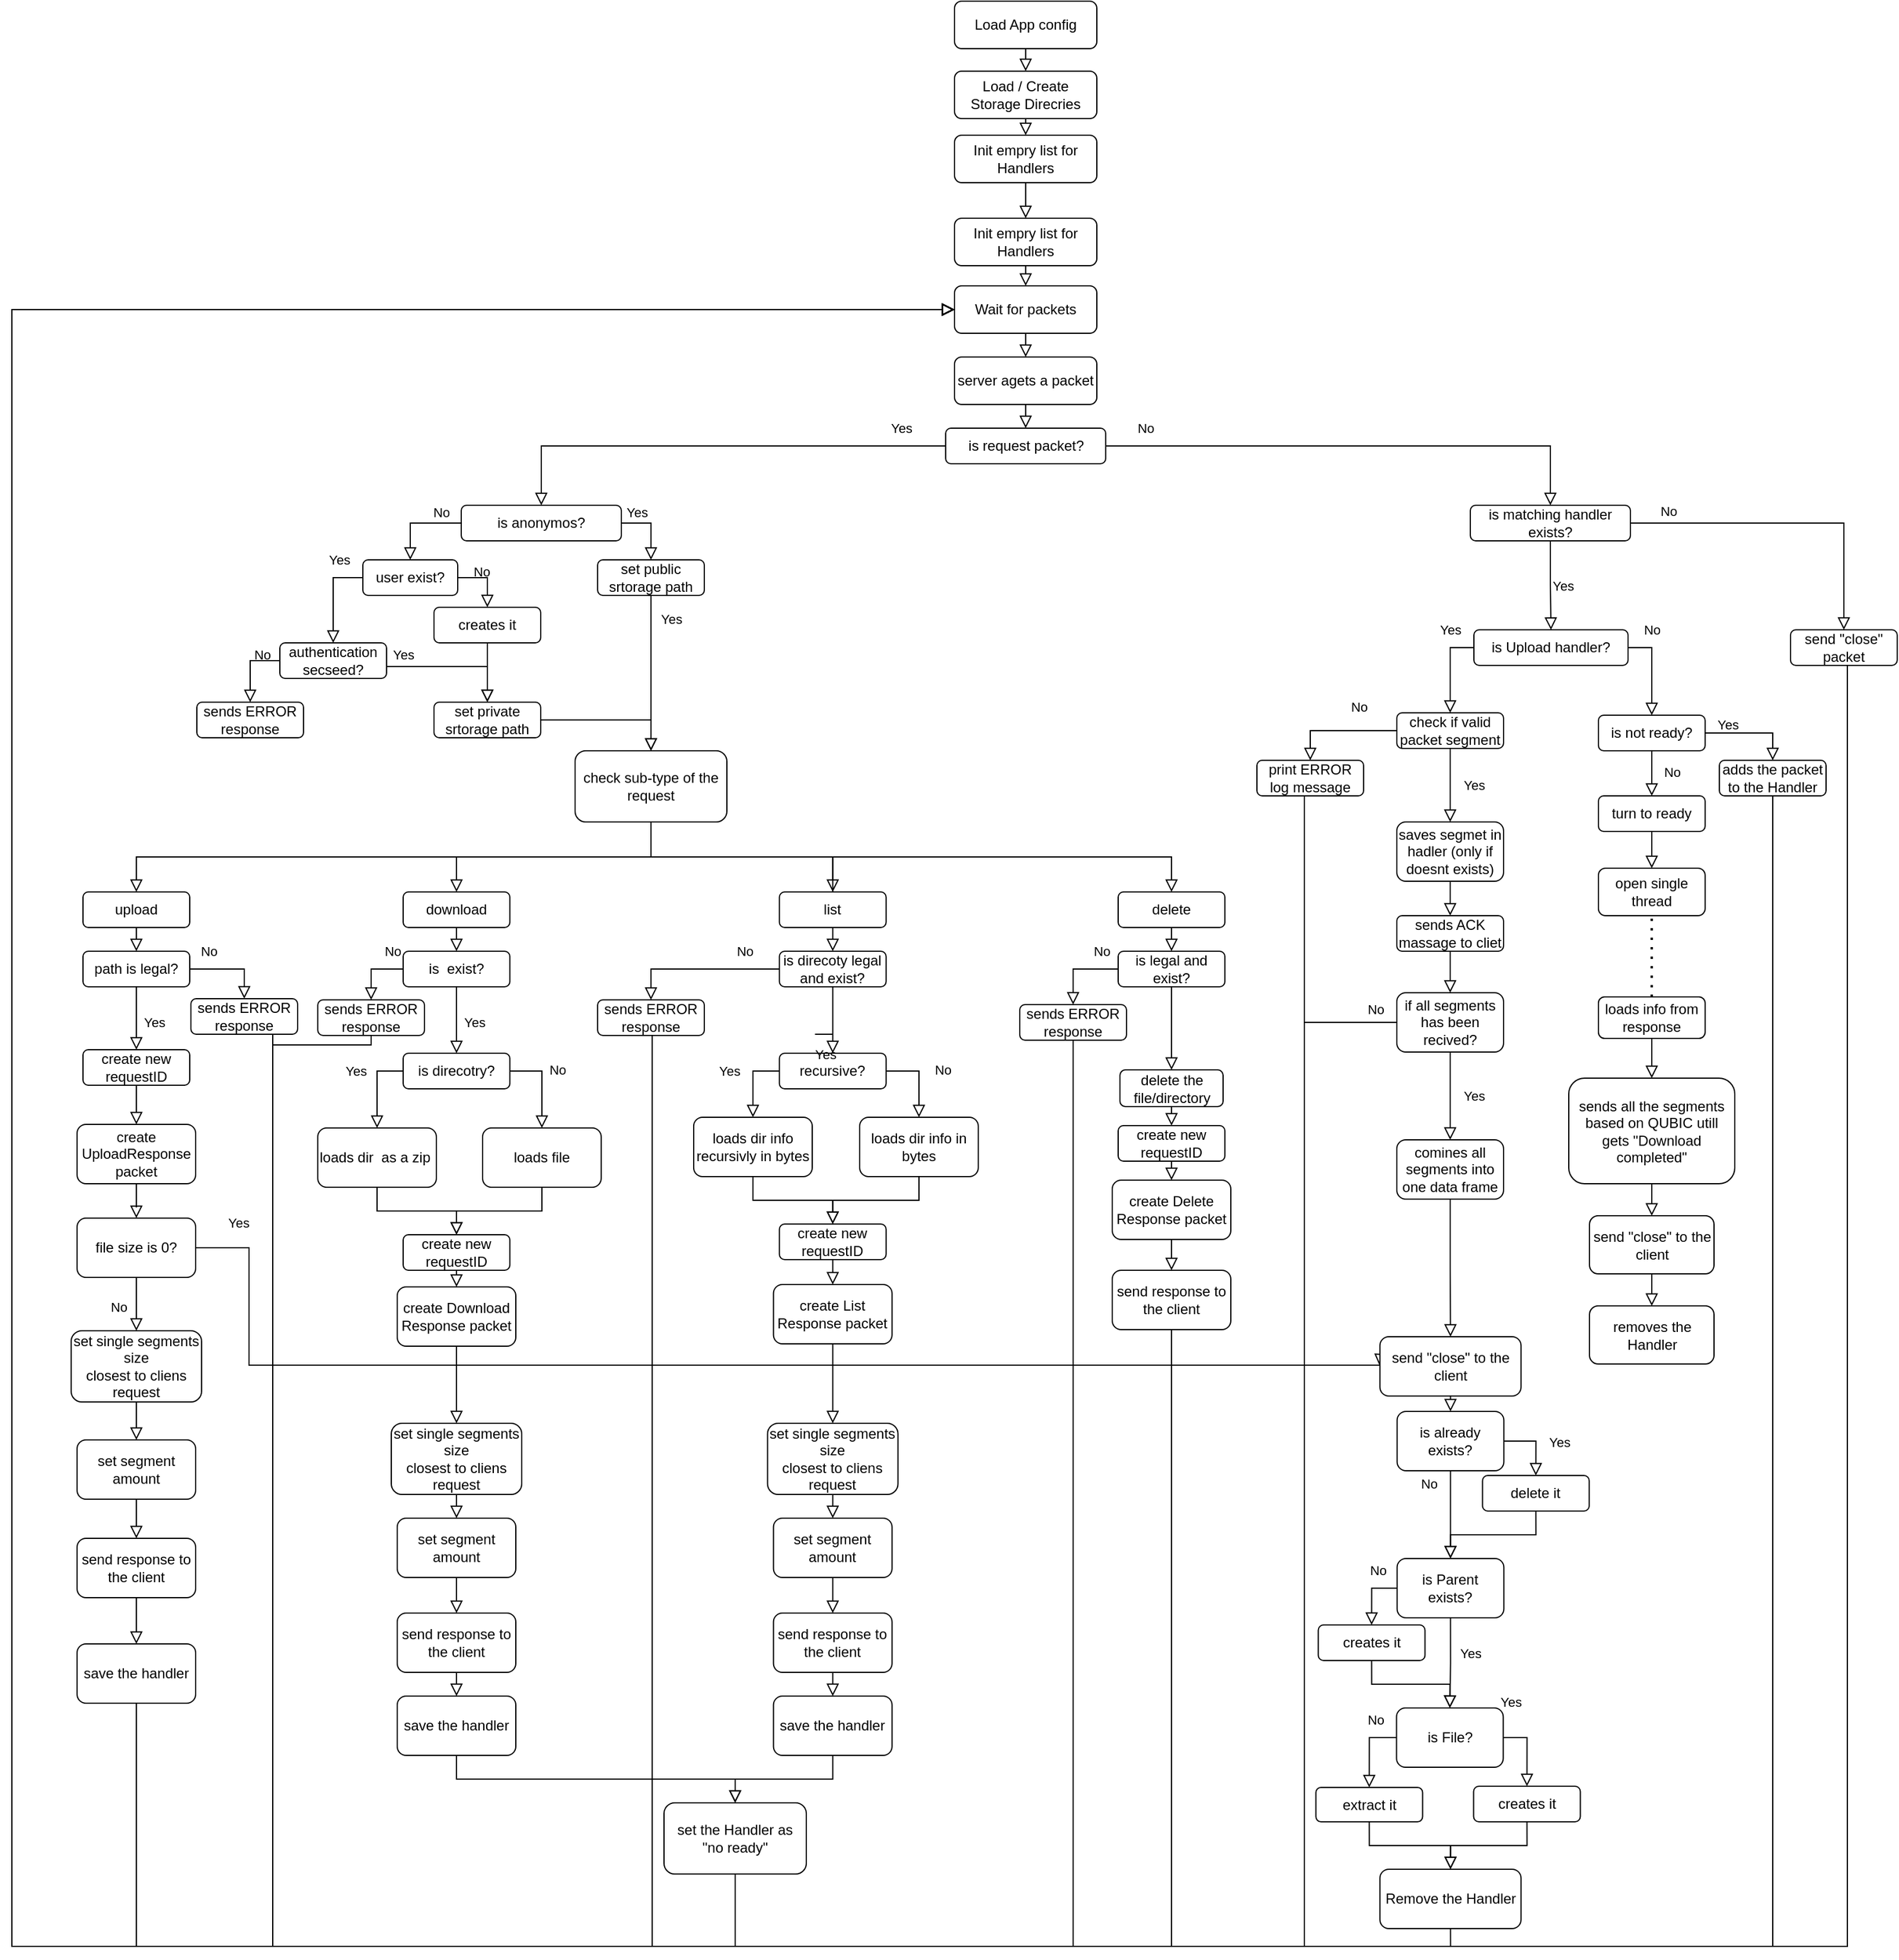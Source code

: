 <mxfile version="21.0.6" type="github">
  <diagram id="C5RBs43oDa-KdzZeNtuy" name="Page-1">
    <mxGraphModel dx="2500" dy="802" grid="1" gridSize="10" guides="1" tooltips="1" connect="1" arrows="1" fold="1" page="1" pageScale="1" pageWidth="827" pageHeight="1169" math="0" shadow="0">
      <root>
        <mxCell id="WIyWlLk6GJQsqaUBKTNV-0" />
        <mxCell id="WIyWlLk6GJQsqaUBKTNV-1" parent="WIyWlLk6GJQsqaUBKTNV-0" />
        <mxCell id="WIyWlLk6GJQsqaUBKTNV-3" value="server agets a packet" style="rounded=1;whiteSpace=wrap;html=1;fontSize=12;glass=0;strokeWidth=1;shadow=0;" parent="WIyWlLk6GJQsqaUBKTNV-1" vertex="1">
          <mxGeometry x="-5" y="320" width="120" height="40" as="geometry" />
        </mxCell>
        <mxCell id="WIyWlLk6GJQsqaUBKTNV-5" value="No" style="edgeStyle=orthogonalEdgeStyle;rounded=0;html=1;jettySize=auto;orthogonalLoop=1;fontSize=11;endArrow=block;endFill=0;endSize=8;strokeWidth=1;shadow=0;labelBackgroundColor=none;exitX=0.5;exitY=1;exitDx=0;exitDy=0;entryX=0.5;entryY=0;entryDx=0;entryDy=0;" parent="WIyWlLk6GJQsqaUBKTNV-1" source="WIyWlLk6GJQsqaUBKTNV-7" target="fX1Ia65fQYnZh4xE99EQ-3" edge="1">
          <mxGeometry x="-0.543" y="15" relative="1" as="geometry">
            <mxPoint as="offset" />
            <mxPoint x="-335" y="494" as="sourcePoint" />
            <mxPoint x="-338" y="520" as="targetPoint" />
            <Array as="points">
              <mxPoint x="55" y="395" />
              <mxPoint x="498" y="395" />
            </Array>
          </mxGeometry>
        </mxCell>
        <mxCell id="0BvVbnJKyEt2qMHATExJ-121" value="Yes" style="edgeStyle=orthogonalEdgeStyle;shape=connector;rounded=0;orthogonalLoop=1;jettySize=auto;html=1;exitX=0;exitY=0.5;exitDx=0;exitDy=0;entryX=0.5;entryY=0;entryDx=0;entryDy=0;shadow=0;labelBackgroundColor=none;strokeColor=default;strokeWidth=1;fontFamily=Helvetica;fontSize=11;fontColor=default;endArrow=block;endFill=0;endSize=8;" parent="WIyWlLk6GJQsqaUBKTNV-1" source="WIyWlLk6GJQsqaUBKTNV-7" target="fX1Ia65fQYnZh4xE99EQ-2" edge="1">
          <mxGeometry x="-0.808" y="-15" relative="1" as="geometry">
            <mxPoint as="offset" />
          </mxGeometry>
        </mxCell>
        <mxCell id="WIyWlLk6GJQsqaUBKTNV-7" value="is request packet?" style="rounded=1;whiteSpace=wrap;html=1;fontSize=12;glass=0;strokeWidth=1;shadow=0;" parent="WIyWlLk6GJQsqaUBKTNV-1" vertex="1">
          <mxGeometry x="-12.5" y="380" width="135" height="30" as="geometry" />
        </mxCell>
        <mxCell id="WIyWlLk6GJQsqaUBKTNV-8" value="No" style="rounded=0;html=1;jettySize=auto;orthogonalLoop=1;fontSize=11;endArrow=block;endFill=0;endSize=8;strokeWidth=1;shadow=0;labelBackgroundColor=none;edgeStyle=orthogonalEdgeStyle;" parent="WIyWlLk6GJQsqaUBKTNV-1" edge="1">
          <mxGeometry x="0.333" y="20" relative="1" as="geometry">
            <mxPoint as="offset" />
            <mxPoint x="238.067" y="489.947" as="sourcePoint" />
          </mxGeometry>
        </mxCell>
        <mxCell id="fX1Ia65fQYnZh4xE99EQ-1" value="" style="rounded=0;html=1;jettySize=auto;orthogonalLoop=1;fontSize=11;endArrow=block;endFill=0;endSize=8;strokeWidth=1;shadow=0;labelBackgroundColor=none;edgeStyle=orthogonalEdgeStyle;exitX=0.5;exitY=1;exitDx=0;exitDy=0;entryX=0.5;entryY=0;entryDx=0;entryDy=0;" parent="WIyWlLk6GJQsqaUBKTNV-1" source="WIyWlLk6GJQsqaUBKTNV-3" target="WIyWlLk6GJQsqaUBKTNV-7" edge="1">
          <mxGeometry relative="1" as="geometry">
            <mxPoint x="-364.5" y="404" as="sourcePoint" />
            <mxPoint x="-364.5" y="454" as="targetPoint" />
          </mxGeometry>
        </mxCell>
        <mxCell id="fX1Ia65fQYnZh4xE99EQ-2" value="is anonymos?" style="rounded=1;whiteSpace=wrap;html=1;fontSize=12;glass=0;strokeWidth=1;shadow=0;" parent="WIyWlLk6GJQsqaUBKTNV-1" vertex="1">
          <mxGeometry x="-421" y="445" width="135" height="30" as="geometry" />
        </mxCell>
        <mxCell id="fX1Ia65fQYnZh4xE99EQ-3" value="is matching handler exists?" style="rounded=1;whiteSpace=wrap;html=1;fontSize=12;glass=0;strokeWidth=1;shadow=0;" parent="WIyWlLk6GJQsqaUBKTNV-1" vertex="1">
          <mxGeometry x="430" y="445" width="135" height="30" as="geometry" />
        </mxCell>
        <mxCell id="fX1Ia65fQYnZh4xE99EQ-5" value="Yes" style="rounded=0;html=1;jettySize=auto;orthogonalLoop=1;fontSize=11;endArrow=block;endFill=0;endSize=8;strokeWidth=1;shadow=0;labelBackgroundColor=none;edgeStyle=orthogonalEdgeStyle;exitX=1;exitY=0.5;exitDx=0;exitDy=0;entryX=0.5;entryY=0;entryDx=0;entryDy=0;" parent="WIyWlLk6GJQsqaUBKTNV-1" source="fX1Ia65fQYnZh4xE99EQ-2" target="fX1Ia65fQYnZh4xE99EQ-25" edge="1">
          <mxGeometry x="-0.533" y="9" relative="1" as="geometry">
            <mxPoint as="offset" />
            <mxPoint x="-314.5" y="476" as="sourcePoint" />
            <mxPoint x="-314.5" y="516" as="targetPoint" />
          </mxGeometry>
        </mxCell>
        <mxCell id="fX1Ia65fQYnZh4xE99EQ-10" value="user exist?" style="rounded=1;whiteSpace=wrap;html=1;fontSize=12;glass=0;strokeWidth=1;shadow=0;" parent="WIyWlLk6GJQsqaUBKTNV-1" vertex="1">
          <mxGeometry x="-504" y="491" width="80" height="30" as="geometry" />
        </mxCell>
        <mxCell id="fX1Ia65fQYnZh4xE99EQ-11" value="No" style="edgeStyle=orthogonalEdgeStyle;rounded=0;html=1;jettySize=auto;orthogonalLoop=1;fontSize=11;endArrow=block;endFill=0;endSize=8;strokeWidth=1;shadow=0;labelBackgroundColor=none;exitX=0;exitY=0.5;exitDx=0;exitDy=0;entryX=0.5;entryY=0;entryDx=0;entryDy=0;" parent="WIyWlLk6GJQsqaUBKTNV-1" source="fX1Ia65fQYnZh4xE99EQ-2" target="fX1Ia65fQYnZh4xE99EQ-10" edge="1">
          <mxGeometry x="-0.523" y="-9" relative="1" as="geometry">
            <mxPoint as="offset" />
            <mxPoint x="-408.75" y="476" as="sourcePoint" />
            <mxPoint x="-409" y="512" as="targetPoint" />
          </mxGeometry>
        </mxCell>
        <mxCell id="fX1Ia65fQYnZh4xE99EQ-14" value="No" style="edgeStyle=orthogonalEdgeStyle;rounded=0;html=1;jettySize=auto;orthogonalLoop=1;fontSize=11;endArrow=block;endFill=0;endSize=8;strokeWidth=1;shadow=0;labelBackgroundColor=none;exitX=1;exitY=0.5;exitDx=0;exitDy=0;entryX=0.5;entryY=0;entryDx=0;entryDy=0;" parent="WIyWlLk6GJQsqaUBKTNV-1" source="fX1Ia65fQYnZh4xE99EQ-10" target="fX1Ia65fQYnZh4xE99EQ-15" edge="1">
          <mxGeometry x="-0.2" y="5" relative="1" as="geometry">
            <mxPoint as="offset" />
            <mxPoint x="-419.75" y="521" as="sourcePoint" />
            <mxPoint x="-420" y="557" as="targetPoint" />
          </mxGeometry>
        </mxCell>
        <mxCell id="fX1Ia65fQYnZh4xE99EQ-15" value="creates it" style="rounded=1;whiteSpace=wrap;html=1;fontSize=12;glass=0;strokeWidth=1;shadow=0;" parent="WIyWlLk6GJQsqaUBKTNV-1" vertex="1">
          <mxGeometry x="-444" y="531" width="90" height="30" as="geometry" />
        </mxCell>
        <mxCell id="fX1Ia65fQYnZh4xE99EQ-17" value="Yes" style="rounded=0;html=1;jettySize=auto;orthogonalLoop=1;fontSize=11;endArrow=block;endFill=0;endSize=8;strokeWidth=1;shadow=0;labelBackgroundColor=none;edgeStyle=orthogonalEdgeStyle;entryX=0.5;entryY=0;entryDx=0;entryDy=0;exitX=0;exitY=0.5;exitDx=0;exitDy=0;" parent="WIyWlLk6GJQsqaUBKTNV-1" source="fX1Ia65fQYnZh4xE99EQ-10" target="fX1Ia65fQYnZh4xE99EQ-18" edge="1">
          <mxGeometry x="-0.5" y="-15" relative="1" as="geometry">
            <mxPoint as="offset" />
            <mxPoint x="-504.5" y="521" as="sourcePoint" />
            <mxPoint x="-504.5" y="561" as="targetPoint" />
          </mxGeometry>
        </mxCell>
        <mxCell id="fX1Ia65fQYnZh4xE99EQ-18" value="authentication secseed?" style="rounded=1;whiteSpace=wrap;html=1;fontSize=12;glass=0;strokeWidth=1;shadow=0;" parent="WIyWlLk6GJQsqaUBKTNV-1" vertex="1">
          <mxGeometry x="-574" y="561" width="90" height="30" as="geometry" />
        </mxCell>
        <mxCell id="fX1Ia65fQYnZh4xE99EQ-19" value="No" style="edgeStyle=orthogonalEdgeStyle;rounded=0;html=1;jettySize=auto;orthogonalLoop=1;fontSize=11;endArrow=block;endFill=0;endSize=8;strokeWidth=1;shadow=0;labelBackgroundColor=none;exitX=0;exitY=0.5;exitDx=0;exitDy=0;entryX=0.5;entryY=0;entryDx=0;entryDy=0;" parent="WIyWlLk6GJQsqaUBKTNV-1" source="fX1Ia65fQYnZh4xE99EQ-18" target="fX1Ia65fQYnZh4xE99EQ-20" edge="1">
          <mxGeometry x="-0.5" y="-5" relative="1" as="geometry">
            <mxPoint as="offset" />
            <mxPoint x="-544.75" y="593.0" as="sourcePoint" />
            <mxPoint x="-545" y="629" as="targetPoint" />
          </mxGeometry>
        </mxCell>
        <mxCell id="fX1Ia65fQYnZh4xE99EQ-20" value="sends ERROR&lt;br&gt;response" style="rounded=1;whiteSpace=wrap;html=1;fontSize=12;glass=0;strokeWidth=1;shadow=0;" parent="WIyWlLk6GJQsqaUBKTNV-1" vertex="1">
          <mxGeometry x="-644" y="611" width="90" height="30" as="geometry" />
        </mxCell>
        <mxCell id="fX1Ia65fQYnZh4xE99EQ-27" style="edgeStyle=orthogonalEdgeStyle;rounded=0;orthogonalLoop=1;jettySize=auto;html=1;labelBackgroundColor=none;endArrow=block;endFill=0;endSize=8;strokeWidth=1;shadow=0;entryX=0.5;entryY=0;entryDx=0;entryDy=0;" parent="WIyWlLk6GJQsqaUBKTNV-1" source="fX1Ia65fQYnZh4xE99EQ-23" target="fX1Ia65fQYnZh4xE99EQ-26" edge="1">
          <mxGeometry relative="1" as="geometry">
            <mxPoint x="-414.0" y="761.0" as="targetPoint" />
          </mxGeometry>
        </mxCell>
        <mxCell id="fX1Ia65fQYnZh4xE99EQ-25" value="set public srtorage path" style="rounded=1;whiteSpace=wrap;html=1;fontSize=12;glass=0;strokeWidth=1;shadow=0;" parent="WIyWlLk6GJQsqaUBKTNV-1" vertex="1">
          <mxGeometry x="-306" y="491" width="90" height="30" as="geometry" />
        </mxCell>
        <mxCell id="fX1Ia65fQYnZh4xE99EQ-26" value="check sub-type of the request" style="rounded=1;whiteSpace=wrap;html=1;fontSize=12;glass=0;strokeWidth=1;shadow=0;" parent="WIyWlLk6GJQsqaUBKTNV-1" vertex="1">
          <mxGeometry x="-325" y="652" width="128" height="60" as="geometry" />
        </mxCell>
        <mxCell id="fX1Ia65fQYnZh4xE99EQ-29" value="upload" style="rounded=1;whiteSpace=wrap;html=1;fontSize=12;glass=0;strokeWidth=1;shadow=0;" parent="WIyWlLk6GJQsqaUBKTNV-1" vertex="1">
          <mxGeometry x="-740" y="771" width="90" height="30" as="geometry" />
        </mxCell>
        <mxCell id="0BvVbnJKyEt2qMHATExJ-45" value="No" style="edgeStyle=orthogonalEdgeStyle;shape=connector;rounded=0;orthogonalLoop=1;jettySize=auto;html=1;entryX=0.5;entryY=0;entryDx=0;entryDy=0;shadow=0;labelBackgroundColor=none;strokeColor=default;strokeWidth=1;fontFamily=Helvetica;fontSize=11;fontColor=default;endArrow=block;endFill=0;endSize=8;" parent="WIyWlLk6GJQsqaUBKTNV-1" source="fX1Ia65fQYnZh4xE99EQ-31" target="fX1Ia65fQYnZh4xE99EQ-38" edge="1">
          <mxGeometry x="-0.556" y="15" relative="1" as="geometry">
            <mxPoint as="offset" />
          </mxGeometry>
        </mxCell>
        <mxCell id="0BvVbnJKyEt2qMHATExJ-56" value="Yes" style="edgeStyle=orthogonalEdgeStyle;shape=connector;rounded=0;orthogonalLoop=1;jettySize=auto;html=1;entryX=0.5;entryY=0;entryDx=0;entryDy=0;shadow=0;labelBackgroundColor=none;strokeColor=default;strokeWidth=1;fontFamily=Helvetica;fontSize=11;fontColor=default;endArrow=block;endFill=0;endSize=8;" parent="WIyWlLk6GJQsqaUBKTNV-1" source="fX1Ia65fQYnZh4xE99EQ-31" target="fX1Ia65fQYnZh4xE99EQ-82" edge="1">
          <mxGeometry x="0.132" y="15" relative="1" as="geometry">
            <mxPoint as="offset" />
          </mxGeometry>
        </mxCell>
        <mxCell id="fX1Ia65fQYnZh4xE99EQ-31" value="path is legal?" style="rounded=1;whiteSpace=wrap;html=1;fontSize=12;glass=0;strokeWidth=1;shadow=0;" parent="WIyWlLk6GJQsqaUBKTNV-1" vertex="1">
          <mxGeometry x="-740" y="821" width="90" height="30" as="geometry" />
        </mxCell>
        <mxCell id="0BvVbnJKyEt2qMHATExJ-174" style="edgeStyle=orthogonalEdgeStyle;shape=connector;rounded=0;orthogonalLoop=1;jettySize=auto;html=1;exitX=0.5;exitY=1;exitDx=0;exitDy=0;entryX=0;entryY=0.5;entryDx=0;entryDy=0;shadow=0;labelBackgroundColor=none;strokeColor=default;strokeWidth=1;fontFamily=Helvetica;fontSize=11;fontColor=default;endArrow=block;endFill=0;endSize=8;" parent="WIyWlLk6GJQsqaUBKTNV-1" source="fX1Ia65fQYnZh4xE99EQ-38" target="0BvVbnJKyEt2qMHATExJ-158" edge="1">
          <mxGeometry relative="1" as="geometry">
            <Array as="points">
              <mxPoint x="-580" y="891" />
              <mxPoint x="-580" y="1660" />
              <mxPoint x="-800" y="1660" />
              <mxPoint x="-800" y="280" />
            </Array>
          </mxGeometry>
        </mxCell>
        <mxCell id="fX1Ia65fQYnZh4xE99EQ-38" value="sends ERROR&lt;br&gt;response" style="rounded=1;whiteSpace=wrap;html=1;fontSize=12;glass=0;strokeWidth=1;shadow=0;" parent="WIyWlLk6GJQsqaUBKTNV-1" vertex="1">
          <mxGeometry x="-649" y="861" width="90" height="30" as="geometry" />
        </mxCell>
        <mxCell id="0BvVbnJKyEt2qMHATExJ-60" style="edgeStyle=orthogonalEdgeStyle;shape=connector;rounded=0;orthogonalLoop=1;jettySize=auto;html=1;entryX=0.5;entryY=0;entryDx=0;entryDy=0;shadow=0;labelBackgroundColor=none;strokeColor=default;strokeWidth=1;fontFamily=Helvetica;fontSize=11;fontColor=default;endArrow=block;endFill=0;endSize=8;" parent="WIyWlLk6GJQsqaUBKTNV-1" source="fX1Ia65fQYnZh4xE99EQ-41" target="fX1Ia65fQYnZh4xE99EQ-43" edge="1">
          <mxGeometry relative="1" as="geometry" />
        </mxCell>
        <mxCell id="fX1Ia65fQYnZh4xE99EQ-41" value="create UploadResponse packet" style="rounded=1;whiteSpace=wrap;html=1;fontSize=12;glass=0;strokeWidth=1;shadow=0;" parent="WIyWlLk6GJQsqaUBKTNV-1" vertex="1">
          <mxGeometry x="-745" y="967" width="100" height="50" as="geometry" />
        </mxCell>
        <mxCell id="0BvVbnJKyEt2qMHATExJ-157" value="Yes" style="edgeStyle=orthogonalEdgeStyle;shape=connector;rounded=0;orthogonalLoop=1;jettySize=auto;html=1;exitX=1;exitY=0.5;exitDx=0;exitDy=0;entryX=0;entryY=0.5;entryDx=0;entryDy=0;shadow=0;labelBackgroundColor=none;strokeColor=default;strokeWidth=1;fontFamily=Helvetica;fontSize=11;fontColor=default;endArrow=block;endFill=0;endSize=8;" parent="WIyWlLk6GJQsqaUBKTNV-1" source="fX1Ia65fQYnZh4xE99EQ-43" target="fX1Ia65fQYnZh4xE99EQ-201" edge="1">
          <mxGeometry x="-0.935" y="21" relative="1" as="geometry">
            <Array as="points">
              <mxPoint x="-600" y="1071" />
              <mxPoint x="-600" y="1170" />
            </Array>
            <mxPoint as="offset" />
          </mxGeometry>
        </mxCell>
        <mxCell id="fX1Ia65fQYnZh4xE99EQ-43" value="file size is 0?" style="rounded=1;whiteSpace=wrap;html=1;fontSize=12;glass=0;strokeWidth=1;shadow=0;" parent="WIyWlLk6GJQsqaUBKTNV-1" vertex="1">
          <mxGeometry x="-745" y="1046" width="100" height="50" as="geometry" />
        </mxCell>
        <mxCell id="0BvVbnJKyEt2qMHATExJ-67" style="edgeStyle=orthogonalEdgeStyle;shape=connector;rounded=0;orthogonalLoop=1;jettySize=auto;html=1;entryX=0.5;entryY=0;entryDx=0;entryDy=0;shadow=0;labelBackgroundColor=none;strokeColor=default;strokeWidth=1;fontFamily=Helvetica;fontSize=11;fontColor=default;endArrow=block;endFill=0;endSize=8;" parent="WIyWlLk6GJQsqaUBKTNV-1" source="fX1Ia65fQYnZh4xE99EQ-46" target="fX1Ia65fQYnZh4xE99EQ-51" edge="1">
          <mxGeometry relative="1" as="geometry" />
        </mxCell>
        <mxCell id="fX1Ia65fQYnZh4xE99EQ-46" value="set single segments size&lt;br&gt;closest to cliens request" style="rounded=1;whiteSpace=wrap;html=1;fontSize=12;glass=0;strokeWidth=1;shadow=0;" parent="WIyWlLk6GJQsqaUBKTNV-1" vertex="1">
          <mxGeometry x="-750" y="1141" width="110" height="60" as="geometry" />
        </mxCell>
        <mxCell id="0BvVbnJKyEt2qMHATExJ-68" style="edgeStyle=orthogonalEdgeStyle;shape=connector;rounded=0;orthogonalLoop=1;jettySize=auto;html=1;entryX=0.5;entryY=0;entryDx=0;entryDy=0;shadow=0;labelBackgroundColor=none;strokeColor=default;strokeWidth=1;fontFamily=Helvetica;fontSize=11;fontColor=default;endArrow=block;endFill=0;endSize=8;" parent="WIyWlLk6GJQsqaUBKTNV-1" source="fX1Ia65fQYnZh4xE99EQ-51" target="fX1Ia65fQYnZh4xE99EQ-52" edge="1">
          <mxGeometry relative="1" as="geometry" />
        </mxCell>
        <mxCell id="fX1Ia65fQYnZh4xE99EQ-51" value="set segment amount" style="rounded=1;whiteSpace=wrap;html=1;fontSize=12;glass=0;strokeWidth=1;shadow=0;" parent="WIyWlLk6GJQsqaUBKTNV-1" vertex="1">
          <mxGeometry x="-745" y="1233" width="100" height="50" as="geometry" />
        </mxCell>
        <mxCell id="0BvVbnJKyEt2qMHATExJ-69" style="edgeStyle=orthogonalEdgeStyle;shape=connector;rounded=0;orthogonalLoop=1;jettySize=auto;html=1;entryX=0.5;entryY=0;entryDx=0;entryDy=0;shadow=0;labelBackgroundColor=none;strokeColor=default;strokeWidth=1;fontFamily=Helvetica;fontSize=11;fontColor=default;endArrow=block;endFill=0;endSize=8;" parent="WIyWlLk6GJQsqaUBKTNV-1" source="fX1Ia65fQYnZh4xE99EQ-52" target="fX1Ia65fQYnZh4xE99EQ-53" edge="1">
          <mxGeometry relative="1" as="geometry" />
        </mxCell>
        <mxCell id="fX1Ia65fQYnZh4xE99EQ-52" value="send response to the client" style="rounded=1;whiteSpace=wrap;html=1;fontSize=12;glass=0;strokeWidth=1;shadow=0;" parent="WIyWlLk6GJQsqaUBKTNV-1" vertex="1">
          <mxGeometry x="-745" y="1316" width="100" height="50" as="geometry" />
        </mxCell>
        <mxCell id="0BvVbnJKyEt2qMHATExJ-175" style="edgeStyle=orthogonalEdgeStyle;shape=connector;rounded=0;orthogonalLoop=1;jettySize=auto;html=1;exitX=0.5;exitY=1;exitDx=0;exitDy=0;entryX=0;entryY=0.5;entryDx=0;entryDy=0;shadow=0;labelBackgroundColor=none;strokeColor=default;strokeWidth=1;fontFamily=Helvetica;fontSize=11;fontColor=default;endArrow=block;endFill=0;endSize=8;" parent="WIyWlLk6GJQsqaUBKTNV-1" source="fX1Ia65fQYnZh4xE99EQ-53" target="0BvVbnJKyEt2qMHATExJ-158" edge="1">
          <mxGeometry relative="1" as="geometry">
            <Array as="points">
              <mxPoint x="-695" y="1660" />
              <mxPoint x="-800" y="1660" />
              <mxPoint x="-800" y="280" />
            </Array>
          </mxGeometry>
        </mxCell>
        <mxCell id="fX1Ia65fQYnZh4xE99EQ-53" value="save the handler" style="rounded=1;whiteSpace=wrap;html=1;fontSize=12;glass=0;strokeWidth=1;shadow=0;" parent="WIyWlLk6GJQsqaUBKTNV-1" vertex="1">
          <mxGeometry x="-745" y="1405" width="100" height="50" as="geometry" />
        </mxCell>
        <mxCell id="0BvVbnJKyEt2qMHATExJ-72" style="edgeStyle=orthogonalEdgeStyle;shape=connector;rounded=0;orthogonalLoop=1;jettySize=auto;html=1;exitX=0.5;exitY=1;exitDx=0;exitDy=0;entryX=0.5;entryY=0;entryDx=0;entryDy=0;shadow=0;labelBackgroundColor=none;strokeColor=default;strokeWidth=1;fontFamily=Helvetica;fontSize=11;fontColor=default;endArrow=block;endFill=0;endSize=8;" parent="WIyWlLk6GJQsqaUBKTNV-1" source="fX1Ia65fQYnZh4xE99EQ-57" target="fX1Ia65fQYnZh4xE99EQ-58" edge="1">
          <mxGeometry relative="1" as="geometry" />
        </mxCell>
        <mxCell id="fX1Ia65fQYnZh4xE99EQ-57" value="download" style="rounded=1;whiteSpace=wrap;html=1;fontSize=12;glass=0;strokeWidth=1;shadow=0;" parent="WIyWlLk6GJQsqaUBKTNV-1" vertex="1">
          <mxGeometry x="-470" y="771" width="90" height="30" as="geometry" />
        </mxCell>
        <mxCell id="0BvVbnJKyEt2qMHATExJ-76" value="Yes" style="edgeStyle=orthogonalEdgeStyle;shape=connector;rounded=0;orthogonalLoop=1;jettySize=auto;html=1;shadow=0;labelBackgroundColor=none;strokeColor=default;strokeWidth=1;fontFamily=Helvetica;fontSize=11;fontColor=default;endArrow=block;endFill=0;endSize=8;" parent="WIyWlLk6GJQsqaUBKTNV-1" source="fX1Ia65fQYnZh4xE99EQ-58" target="fX1Ia65fQYnZh4xE99EQ-62" edge="1">
          <mxGeometry x="0.071" y="15" relative="1" as="geometry">
            <mxPoint as="offset" />
          </mxGeometry>
        </mxCell>
        <mxCell id="fX1Ia65fQYnZh4xE99EQ-58" value="is&amp;nbsp; exist?" style="rounded=1;whiteSpace=wrap;html=1;fontSize=12;glass=0;strokeWidth=1;shadow=0;" parent="WIyWlLk6GJQsqaUBKTNV-1" vertex="1">
          <mxGeometry x="-470" y="821" width="90" height="30" as="geometry" />
        </mxCell>
        <mxCell id="0BvVbnJKyEt2qMHATExJ-176" style="edgeStyle=orthogonalEdgeStyle;shape=connector;rounded=0;orthogonalLoop=1;jettySize=auto;html=1;exitX=0.5;exitY=1;exitDx=0;exitDy=0;entryX=0;entryY=0.5;entryDx=0;entryDy=0;shadow=0;labelBackgroundColor=none;strokeColor=default;strokeWidth=1;fontFamily=Helvetica;fontSize=11;fontColor=default;endArrow=block;endFill=0;endSize=8;" parent="WIyWlLk6GJQsqaUBKTNV-1" source="fX1Ia65fQYnZh4xE99EQ-60" target="0BvVbnJKyEt2qMHATExJ-158" edge="1">
          <mxGeometry relative="1" as="geometry">
            <Array as="points">
              <mxPoint x="-497" y="900" />
              <mxPoint x="-580" y="900" />
              <mxPoint x="-580" y="1660" />
              <mxPoint x="-800" y="1660" />
              <mxPoint x="-800" y="280" />
            </Array>
          </mxGeometry>
        </mxCell>
        <mxCell id="fX1Ia65fQYnZh4xE99EQ-60" value="sends ERROR&lt;br&gt;response" style="rounded=1;whiteSpace=wrap;html=1;fontSize=12;glass=0;strokeWidth=1;shadow=0;" parent="WIyWlLk6GJQsqaUBKTNV-1" vertex="1">
          <mxGeometry x="-542" y="862" width="90" height="30" as="geometry" />
        </mxCell>
        <mxCell id="0BvVbnJKyEt2qMHATExJ-77" value="Yes" style="edgeStyle=orthogonalEdgeStyle;shape=connector;rounded=0;orthogonalLoop=1;jettySize=auto;html=1;exitX=0;exitY=0.5;exitDx=0;exitDy=0;entryX=0.5;entryY=0;entryDx=0;entryDy=0;shadow=0;labelBackgroundColor=none;strokeColor=default;strokeWidth=1;fontFamily=Helvetica;fontSize=11;fontColor=default;endArrow=block;endFill=0;endSize=8;" parent="WIyWlLk6GJQsqaUBKTNV-1" source="fX1Ia65fQYnZh4xE99EQ-62" target="fX1Ia65fQYnZh4xE99EQ-65" edge="1">
          <mxGeometry x="-0.371" y="-18" relative="1" as="geometry">
            <mxPoint as="offset" />
          </mxGeometry>
        </mxCell>
        <mxCell id="0BvVbnJKyEt2qMHATExJ-78" value="No" style="edgeStyle=orthogonalEdgeStyle;shape=connector;rounded=0;orthogonalLoop=1;jettySize=auto;html=1;exitX=1;exitY=0.5;exitDx=0;exitDy=0;entryX=0.5;entryY=0;entryDx=0;entryDy=0;shadow=0;labelBackgroundColor=none;strokeColor=default;strokeWidth=1;fontFamily=Helvetica;fontSize=11;fontColor=default;endArrow=block;endFill=0;endSize=8;" parent="WIyWlLk6GJQsqaUBKTNV-1" source="fX1Ia65fQYnZh4xE99EQ-62" target="fX1Ia65fQYnZh4xE99EQ-74" edge="1">
          <mxGeometry x="-0.28" y="13" relative="1" as="geometry">
            <mxPoint y="-1" as="offset" />
          </mxGeometry>
        </mxCell>
        <mxCell id="fX1Ia65fQYnZh4xE99EQ-62" value="is direcotry?" style="rounded=1;whiteSpace=wrap;html=1;fontSize=12;glass=0;strokeWidth=1;shadow=0;" parent="WIyWlLk6GJQsqaUBKTNV-1" vertex="1">
          <mxGeometry x="-470" y="907" width="90" height="30" as="geometry" />
        </mxCell>
        <mxCell id="0BvVbnJKyEt2qMHATExJ-80" style="edgeStyle=orthogonalEdgeStyle;shape=connector;rounded=0;orthogonalLoop=1;jettySize=auto;html=1;entryX=0.5;entryY=0;entryDx=0;entryDy=0;shadow=0;labelBackgroundColor=none;strokeColor=default;strokeWidth=1;fontFamily=Helvetica;fontSize=11;fontColor=default;endArrow=block;endFill=0;endSize=8;" parent="WIyWlLk6GJQsqaUBKTNV-1" source="fX1Ia65fQYnZh4xE99EQ-65" target="fX1Ia65fQYnZh4xE99EQ-84" edge="1">
          <mxGeometry relative="1" as="geometry" />
        </mxCell>
        <mxCell id="fX1Ia65fQYnZh4xE99EQ-65" value="loads dir&amp;nbsp; as a zip&amp;nbsp;" style="rounded=1;whiteSpace=wrap;html=1;fontSize=12;glass=0;strokeWidth=1;shadow=0;" parent="WIyWlLk6GJQsqaUBKTNV-1" vertex="1">
          <mxGeometry x="-542" y="970" width="100" height="50" as="geometry" />
        </mxCell>
        <mxCell id="0BvVbnJKyEt2qMHATExJ-84" style="edgeStyle=orthogonalEdgeStyle;shape=connector;rounded=0;orthogonalLoop=1;jettySize=auto;html=1;exitX=0.5;exitY=1;exitDx=0;exitDy=0;entryX=0.5;entryY=0;entryDx=0;entryDy=0;shadow=0;labelBackgroundColor=none;strokeColor=default;strokeWidth=1;fontFamily=Helvetica;fontSize=11;fontColor=default;endArrow=block;endFill=0;endSize=8;" parent="WIyWlLk6GJQsqaUBKTNV-1" source="fX1Ia65fQYnZh4xE99EQ-67" target="fX1Ia65fQYnZh4xE99EQ-68" edge="1">
          <mxGeometry relative="1" as="geometry" />
        </mxCell>
        <mxCell id="fX1Ia65fQYnZh4xE99EQ-67" value="set single segments size&lt;br&gt;closest to cliens request" style="rounded=1;whiteSpace=wrap;html=1;fontSize=12;glass=0;strokeWidth=1;shadow=0;" parent="WIyWlLk6GJQsqaUBKTNV-1" vertex="1">
          <mxGeometry x="-480" y="1219" width="110" height="60" as="geometry" />
        </mxCell>
        <mxCell id="0BvVbnJKyEt2qMHATExJ-85" style="edgeStyle=orthogonalEdgeStyle;shape=connector;rounded=0;orthogonalLoop=1;jettySize=auto;html=1;exitX=0.5;exitY=1;exitDx=0;exitDy=0;entryX=0.5;entryY=0;entryDx=0;entryDy=0;shadow=0;labelBackgroundColor=none;strokeColor=default;strokeWidth=1;fontFamily=Helvetica;fontSize=11;fontColor=default;endArrow=block;endFill=0;endSize=8;" parent="WIyWlLk6GJQsqaUBKTNV-1" source="fX1Ia65fQYnZh4xE99EQ-68" target="fX1Ia65fQYnZh4xE99EQ-69" edge="1">
          <mxGeometry relative="1" as="geometry" />
        </mxCell>
        <mxCell id="fX1Ia65fQYnZh4xE99EQ-68" value="set segment amount" style="rounded=1;whiteSpace=wrap;html=1;fontSize=12;glass=0;strokeWidth=1;shadow=0;" parent="WIyWlLk6GJQsqaUBKTNV-1" vertex="1">
          <mxGeometry x="-475" y="1299" width="100" height="50" as="geometry" />
        </mxCell>
        <mxCell id="0BvVbnJKyEt2qMHATExJ-87" style="edgeStyle=orthogonalEdgeStyle;shape=connector;rounded=0;orthogonalLoop=1;jettySize=auto;html=1;exitX=0.5;exitY=1;exitDx=0;exitDy=0;entryX=0.5;entryY=0;entryDx=0;entryDy=0;shadow=0;labelBackgroundColor=none;strokeColor=default;strokeWidth=1;fontFamily=Helvetica;fontSize=11;fontColor=default;endArrow=block;endFill=0;endSize=8;" parent="WIyWlLk6GJQsqaUBKTNV-1" source="fX1Ia65fQYnZh4xE99EQ-69" target="fX1Ia65fQYnZh4xE99EQ-70" edge="1">
          <mxGeometry relative="1" as="geometry" />
        </mxCell>
        <mxCell id="fX1Ia65fQYnZh4xE99EQ-69" value="send response to the client" style="rounded=1;whiteSpace=wrap;html=1;fontSize=12;glass=0;strokeWidth=1;shadow=0;" parent="WIyWlLk6GJQsqaUBKTNV-1" vertex="1">
          <mxGeometry x="-475" y="1379" width="100" height="50" as="geometry" />
        </mxCell>
        <mxCell id="0BvVbnJKyEt2qMHATExJ-110" style="edgeStyle=orthogonalEdgeStyle;shape=connector;rounded=0;orthogonalLoop=1;jettySize=auto;html=1;exitX=0.5;exitY=1;exitDx=0;exitDy=0;entryX=0.5;entryY=0;entryDx=0;entryDy=0;shadow=0;labelBackgroundColor=none;strokeColor=default;strokeWidth=1;fontFamily=Helvetica;fontSize=11;fontColor=default;endArrow=block;endFill=0;endSize=8;" parent="WIyWlLk6GJQsqaUBKTNV-1" source="fX1Ia65fQYnZh4xE99EQ-70" target="fX1Ia65fQYnZh4xE99EQ-207" edge="1">
          <mxGeometry relative="1" as="geometry" />
        </mxCell>
        <mxCell id="fX1Ia65fQYnZh4xE99EQ-70" value="save the handler" style="rounded=1;whiteSpace=wrap;html=1;fontSize=12;glass=0;strokeWidth=1;shadow=0;" parent="WIyWlLk6GJQsqaUBKTNV-1" vertex="1">
          <mxGeometry x="-475" y="1449" width="100" height="50" as="geometry" />
        </mxCell>
        <mxCell id="0BvVbnJKyEt2qMHATExJ-81" style="edgeStyle=orthogonalEdgeStyle;shape=connector;rounded=0;orthogonalLoop=1;jettySize=auto;html=1;entryX=0.5;entryY=0;entryDx=0;entryDy=0;shadow=0;labelBackgroundColor=none;strokeColor=default;strokeWidth=1;fontFamily=Helvetica;fontSize=11;fontColor=default;endArrow=block;endFill=0;endSize=8;" parent="WIyWlLk6GJQsqaUBKTNV-1" source="fX1Ia65fQYnZh4xE99EQ-74" target="fX1Ia65fQYnZh4xE99EQ-84" edge="1">
          <mxGeometry relative="1" as="geometry" />
        </mxCell>
        <mxCell id="fX1Ia65fQYnZh4xE99EQ-74" value="loads file" style="rounded=1;whiteSpace=wrap;html=1;fontSize=12;glass=0;strokeWidth=1;shadow=0;" parent="WIyWlLk6GJQsqaUBKTNV-1" vertex="1">
          <mxGeometry x="-403" y="970" width="100" height="50" as="geometry" />
        </mxCell>
        <mxCell id="0BvVbnJKyEt2qMHATExJ-61" style="edgeStyle=orthogonalEdgeStyle;shape=connector;rounded=0;orthogonalLoop=1;jettySize=auto;html=1;entryX=0.5;entryY=0;entryDx=0;entryDy=0;shadow=0;labelBackgroundColor=none;strokeColor=default;strokeWidth=1;fontFamily=Helvetica;fontSize=11;fontColor=default;endArrow=block;endFill=0;endSize=8;" parent="WIyWlLk6GJQsqaUBKTNV-1" source="fX1Ia65fQYnZh4xE99EQ-82" target="fX1Ia65fQYnZh4xE99EQ-41" edge="1">
          <mxGeometry relative="1" as="geometry" />
        </mxCell>
        <mxCell id="fX1Ia65fQYnZh4xE99EQ-82" value="create new requestID" style="rounded=1;whiteSpace=wrap;html=1;fontSize=12;glass=0;strokeWidth=1;shadow=0;" parent="WIyWlLk6GJQsqaUBKTNV-1" vertex="1">
          <mxGeometry x="-740" y="904" width="90" height="30" as="geometry" />
        </mxCell>
        <mxCell id="0BvVbnJKyEt2qMHATExJ-83" style="edgeStyle=orthogonalEdgeStyle;shape=connector;rounded=0;orthogonalLoop=1;jettySize=auto;html=1;exitX=0.5;exitY=1;exitDx=0;exitDy=0;entryX=0.5;entryY=0;entryDx=0;entryDy=0;shadow=0;labelBackgroundColor=none;strokeColor=default;strokeWidth=1;fontFamily=Helvetica;fontSize=11;fontColor=default;endArrow=block;endFill=0;endSize=8;" parent="WIyWlLk6GJQsqaUBKTNV-1" source="fX1Ia65fQYnZh4xE99EQ-83" target="fX1Ia65fQYnZh4xE99EQ-67" edge="1">
          <mxGeometry relative="1" as="geometry" />
        </mxCell>
        <mxCell id="fX1Ia65fQYnZh4xE99EQ-83" value="create Download Response packet" style="rounded=1;whiteSpace=wrap;html=1;fontSize=12;glass=0;strokeWidth=1;shadow=0;" parent="WIyWlLk6GJQsqaUBKTNV-1" vertex="1">
          <mxGeometry x="-475" y="1104" width="100" height="50" as="geometry" />
        </mxCell>
        <mxCell id="0BvVbnJKyEt2qMHATExJ-82" style="edgeStyle=orthogonalEdgeStyle;shape=connector;rounded=0;orthogonalLoop=1;jettySize=auto;html=1;exitX=0.5;exitY=1;exitDx=0;exitDy=0;entryX=0.5;entryY=0;entryDx=0;entryDy=0;shadow=0;labelBackgroundColor=none;strokeColor=default;strokeWidth=1;fontFamily=Helvetica;fontSize=11;fontColor=default;endArrow=block;endFill=0;endSize=8;" parent="WIyWlLk6GJQsqaUBKTNV-1" source="fX1Ia65fQYnZh4xE99EQ-84" target="fX1Ia65fQYnZh4xE99EQ-83" edge="1">
          <mxGeometry relative="1" as="geometry" />
        </mxCell>
        <mxCell id="fX1Ia65fQYnZh4xE99EQ-84" value="create new requestID" style="rounded=1;whiteSpace=wrap;html=1;fontSize=12;glass=0;strokeWidth=1;shadow=0;" parent="WIyWlLk6GJQsqaUBKTNV-1" vertex="1">
          <mxGeometry x="-470" y="1060" width="90" height="30" as="geometry" />
        </mxCell>
        <mxCell id="fX1Ia65fQYnZh4xE99EQ-91" value="is direcoty legal and exist?" style="rounded=1;whiteSpace=wrap;html=1;fontSize=12;glass=0;strokeWidth=1;shadow=0;" parent="WIyWlLk6GJQsqaUBKTNV-1" vertex="1">
          <mxGeometry x="-152.7" y="821" width="90" height="30" as="geometry" />
        </mxCell>
        <mxCell id="fX1Ia65fQYnZh4xE99EQ-92" value="No" style="edgeStyle=orthogonalEdgeStyle;rounded=0;html=1;jettySize=auto;orthogonalLoop=1;fontSize=11;endArrow=block;endFill=0;endSize=8;strokeWidth=1;shadow=0;labelBackgroundColor=none;exitX=0;exitY=0.5;exitDx=0;exitDy=0;entryX=0.5;entryY=0;entryDx=0;entryDy=0;" parent="WIyWlLk6GJQsqaUBKTNV-1" source="fX1Ia65fQYnZh4xE99EQ-91" target="fX1Ia65fQYnZh4xE99EQ-93" edge="1">
          <mxGeometry x="-0.571" y="-15" relative="1" as="geometry">
            <mxPoint as="offset" />
            <mxPoint x="-143.95" y="890" as="sourcePoint" />
            <mxPoint x="-227" y="861" as="targetPoint" />
          </mxGeometry>
        </mxCell>
        <mxCell id="0BvVbnJKyEt2qMHATExJ-177" style="edgeStyle=orthogonalEdgeStyle;shape=connector;rounded=0;orthogonalLoop=1;jettySize=auto;html=1;exitX=0.5;exitY=1;exitDx=0;exitDy=0;entryX=0;entryY=0.5;entryDx=0;entryDy=0;shadow=0;labelBackgroundColor=none;strokeColor=default;strokeWidth=1;fontFamily=Helvetica;fontSize=11;fontColor=default;endArrow=block;endFill=0;endSize=8;" parent="WIyWlLk6GJQsqaUBKTNV-1" source="fX1Ia65fQYnZh4xE99EQ-93" target="0BvVbnJKyEt2qMHATExJ-158" edge="1">
          <mxGeometry relative="1" as="geometry">
            <Array as="points">
              <mxPoint x="-260" y="892" />
              <mxPoint x="-260" y="1660" />
              <mxPoint x="-800" y="1660" />
              <mxPoint x="-800" y="280" />
            </Array>
          </mxGeometry>
        </mxCell>
        <mxCell id="fX1Ia65fQYnZh4xE99EQ-93" value="sends ERROR&lt;br&gt;response" style="rounded=1;whiteSpace=wrap;html=1;fontSize=12;glass=0;strokeWidth=1;shadow=0;" parent="WIyWlLk6GJQsqaUBKTNV-1" vertex="1">
          <mxGeometry x="-306" y="862" width="90" height="30" as="geometry" />
        </mxCell>
        <mxCell id="0BvVbnJKyEt2qMHATExJ-92" value="Yes" style="edgeStyle=orthogonalEdgeStyle;shape=connector;rounded=0;orthogonalLoop=1;jettySize=auto;html=1;exitX=0;exitY=0.5;exitDx=0;exitDy=0;entryX=0.5;entryY=0;entryDx=0;entryDy=0;shadow=0;labelBackgroundColor=none;strokeColor=default;strokeWidth=1;fontFamily=Helvetica;fontSize=11;fontColor=default;endArrow=block;endFill=0;endSize=8;" parent="WIyWlLk6GJQsqaUBKTNV-1" source="fX1Ia65fQYnZh4xE99EQ-95" target="fX1Ia65fQYnZh4xE99EQ-97" edge="1">
          <mxGeometry x="-0.272" y="-20" relative="1" as="geometry">
            <mxPoint as="offset" />
          </mxGeometry>
        </mxCell>
        <mxCell id="0BvVbnJKyEt2qMHATExJ-93" value="No" style="edgeStyle=orthogonalEdgeStyle;shape=connector;rounded=0;orthogonalLoop=1;jettySize=auto;html=1;entryX=0.5;entryY=0;entryDx=0;entryDy=0;shadow=0;labelBackgroundColor=none;strokeColor=default;strokeWidth=1;fontFamily=Helvetica;fontSize=11;fontColor=default;endArrow=block;endFill=0;endSize=8;exitX=1;exitY=0.5;exitDx=0;exitDy=0;" parent="WIyWlLk6GJQsqaUBKTNV-1" source="fX1Ia65fQYnZh4xE99EQ-95" target="fX1Ia65fQYnZh4xE99EQ-105" edge="1">
          <mxGeometry x="-0.169" y="20" relative="1" as="geometry">
            <mxPoint y="-1" as="offset" />
          </mxGeometry>
        </mxCell>
        <mxCell id="fX1Ia65fQYnZh4xE99EQ-95" value="recursive?" style="rounded=1;whiteSpace=wrap;html=1;fontSize=12;glass=0;strokeWidth=1;shadow=0;" parent="WIyWlLk6GJQsqaUBKTNV-1" vertex="1">
          <mxGeometry x="-152.7" y="907" width="90" height="30" as="geometry" />
        </mxCell>
        <mxCell id="0BvVbnJKyEt2qMHATExJ-103" style="edgeStyle=orthogonalEdgeStyle;shape=connector;rounded=0;orthogonalLoop=1;jettySize=auto;html=1;exitX=0.5;exitY=1;exitDx=0;exitDy=0;entryX=0.5;entryY=0;entryDx=0;entryDy=0;shadow=0;labelBackgroundColor=none;strokeColor=default;strokeWidth=1;fontFamily=Helvetica;fontSize=11;fontColor=default;endArrow=block;endFill=0;endSize=8;" parent="WIyWlLk6GJQsqaUBKTNV-1" source="fX1Ia65fQYnZh4xE99EQ-97" target="fX1Ia65fQYnZh4xE99EQ-108" edge="1">
          <mxGeometry relative="1" as="geometry" />
        </mxCell>
        <mxCell id="fX1Ia65fQYnZh4xE99EQ-97" value="loads dir info recursivly in bytes" style="rounded=1;whiteSpace=wrap;html=1;fontSize=12;glass=0;strokeWidth=1;shadow=0;" parent="WIyWlLk6GJQsqaUBKTNV-1" vertex="1">
          <mxGeometry x="-225" y="961" width="100" height="50" as="geometry" />
        </mxCell>
        <mxCell id="0BvVbnJKyEt2qMHATExJ-100" style="edgeStyle=orthogonalEdgeStyle;shape=connector;rounded=0;orthogonalLoop=1;jettySize=auto;html=1;exitX=0.5;exitY=1;exitDx=0;exitDy=0;entryX=0.5;entryY=0;entryDx=0;entryDy=0;shadow=0;labelBackgroundColor=none;strokeColor=default;strokeWidth=1;fontFamily=Helvetica;fontSize=11;fontColor=default;endArrow=block;endFill=0;endSize=8;" parent="WIyWlLk6GJQsqaUBKTNV-1" source="fX1Ia65fQYnZh4xE99EQ-98" target="fX1Ia65fQYnZh4xE99EQ-99" edge="1">
          <mxGeometry relative="1" as="geometry" />
        </mxCell>
        <mxCell id="fX1Ia65fQYnZh4xE99EQ-98" value="set single segments size&lt;br&gt;closest to cliens request" style="rounded=1;whiteSpace=wrap;html=1;fontSize=12;glass=0;strokeWidth=1;shadow=0;" parent="WIyWlLk6GJQsqaUBKTNV-1" vertex="1">
          <mxGeometry x="-162.7" y="1219" width="110" height="60" as="geometry" />
        </mxCell>
        <mxCell id="0BvVbnJKyEt2qMHATExJ-106" style="edgeStyle=orthogonalEdgeStyle;shape=connector;rounded=0;orthogonalLoop=1;jettySize=auto;html=1;exitX=0.5;exitY=1;exitDx=0;exitDy=0;entryX=0.5;entryY=0;entryDx=0;entryDy=0;shadow=0;labelBackgroundColor=none;strokeColor=default;strokeWidth=1;fontFamily=Helvetica;fontSize=11;fontColor=default;endArrow=block;endFill=0;endSize=8;" parent="WIyWlLk6GJQsqaUBKTNV-1" source="fX1Ia65fQYnZh4xE99EQ-99" target="fX1Ia65fQYnZh4xE99EQ-100" edge="1">
          <mxGeometry relative="1" as="geometry" />
        </mxCell>
        <mxCell id="fX1Ia65fQYnZh4xE99EQ-99" value="set segment amount" style="rounded=1;whiteSpace=wrap;html=1;fontSize=12;glass=0;strokeWidth=1;shadow=0;" parent="WIyWlLk6GJQsqaUBKTNV-1" vertex="1">
          <mxGeometry x="-157.7" y="1299" width="100" height="50" as="geometry" />
        </mxCell>
        <mxCell id="0BvVbnJKyEt2qMHATExJ-107" style="edgeStyle=orthogonalEdgeStyle;shape=connector;rounded=0;orthogonalLoop=1;jettySize=auto;html=1;exitX=0.5;exitY=1;exitDx=0;exitDy=0;entryX=0.5;entryY=0;entryDx=0;entryDy=0;shadow=0;labelBackgroundColor=none;strokeColor=default;strokeWidth=1;fontFamily=Helvetica;fontSize=11;fontColor=default;endArrow=block;endFill=0;endSize=8;" parent="WIyWlLk6GJQsqaUBKTNV-1" source="fX1Ia65fQYnZh4xE99EQ-100" target="fX1Ia65fQYnZh4xE99EQ-101" edge="1">
          <mxGeometry relative="1" as="geometry" />
        </mxCell>
        <mxCell id="fX1Ia65fQYnZh4xE99EQ-100" value="send response to the client" style="rounded=1;whiteSpace=wrap;html=1;fontSize=12;glass=0;strokeWidth=1;shadow=0;" parent="WIyWlLk6GJQsqaUBKTNV-1" vertex="1">
          <mxGeometry x="-157.7" y="1379" width="100" height="50" as="geometry" />
        </mxCell>
        <mxCell id="0BvVbnJKyEt2qMHATExJ-109" style="edgeStyle=orthogonalEdgeStyle;shape=connector;rounded=0;orthogonalLoop=1;jettySize=auto;html=1;exitX=0.5;exitY=1;exitDx=0;exitDy=0;entryX=0.5;entryY=0;entryDx=0;entryDy=0;shadow=0;labelBackgroundColor=none;strokeColor=default;strokeWidth=1;fontFamily=Helvetica;fontSize=11;fontColor=default;endArrow=block;endFill=0;endSize=8;" parent="WIyWlLk6GJQsqaUBKTNV-1" source="fX1Ia65fQYnZh4xE99EQ-101" target="fX1Ia65fQYnZh4xE99EQ-207" edge="1">
          <mxGeometry relative="1" as="geometry">
            <Array as="points">
              <mxPoint x="-123" y="1519" />
              <mxPoint x="-280" y="1519" />
            </Array>
          </mxGeometry>
        </mxCell>
        <mxCell id="fX1Ia65fQYnZh4xE99EQ-101" value="save the handler" style="rounded=1;whiteSpace=wrap;html=1;fontSize=12;glass=0;strokeWidth=1;shadow=0;" parent="WIyWlLk6GJQsqaUBKTNV-1" vertex="1">
          <mxGeometry x="-157.7" y="1449" width="100" height="50" as="geometry" />
        </mxCell>
        <mxCell id="0BvVbnJKyEt2qMHATExJ-104" style="edgeStyle=orthogonalEdgeStyle;shape=connector;rounded=0;orthogonalLoop=1;jettySize=auto;html=1;exitX=0.5;exitY=1;exitDx=0;exitDy=0;entryX=0.5;entryY=0;entryDx=0;entryDy=0;shadow=0;labelBackgroundColor=none;strokeColor=default;strokeWidth=1;fontFamily=Helvetica;fontSize=11;fontColor=default;endArrow=block;endFill=0;endSize=8;" parent="WIyWlLk6GJQsqaUBKTNV-1" source="fX1Ia65fQYnZh4xE99EQ-105" target="fX1Ia65fQYnZh4xE99EQ-108" edge="1">
          <mxGeometry relative="1" as="geometry" />
        </mxCell>
        <mxCell id="fX1Ia65fQYnZh4xE99EQ-105" value="loads dir info in bytes" style="rounded=1;whiteSpace=wrap;html=1;fontSize=12;glass=0;strokeWidth=1;shadow=0;" parent="WIyWlLk6GJQsqaUBKTNV-1" vertex="1">
          <mxGeometry x="-85" y="961" width="100" height="50" as="geometry" />
        </mxCell>
        <mxCell id="0BvVbnJKyEt2qMHATExJ-101" style="edgeStyle=orthogonalEdgeStyle;shape=connector;rounded=0;orthogonalLoop=1;jettySize=auto;html=1;exitX=0.5;exitY=1;exitDx=0;exitDy=0;entryX=0.5;entryY=0;entryDx=0;entryDy=0;shadow=0;labelBackgroundColor=none;strokeColor=default;strokeWidth=1;fontFamily=Helvetica;fontSize=11;fontColor=default;endArrow=block;endFill=0;endSize=8;" parent="WIyWlLk6GJQsqaUBKTNV-1" source="fX1Ia65fQYnZh4xE99EQ-107" target="fX1Ia65fQYnZh4xE99EQ-98" edge="1">
          <mxGeometry relative="1" as="geometry" />
        </mxCell>
        <mxCell id="fX1Ia65fQYnZh4xE99EQ-107" value="create List Response packet" style="rounded=1;whiteSpace=wrap;html=1;fontSize=12;glass=0;strokeWidth=1;shadow=0;" parent="WIyWlLk6GJQsqaUBKTNV-1" vertex="1">
          <mxGeometry x="-157.7" y="1102" width="100" height="50" as="geometry" />
        </mxCell>
        <mxCell id="0BvVbnJKyEt2qMHATExJ-102" style="edgeStyle=orthogonalEdgeStyle;shape=connector;rounded=0;orthogonalLoop=1;jettySize=auto;html=1;exitX=0.5;exitY=1;exitDx=0;exitDy=0;entryX=0.5;entryY=0;entryDx=0;entryDy=0;shadow=0;labelBackgroundColor=none;strokeColor=default;strokeWidth=1;fontFamily=Helvetica;fontSize=11;fontColor=default;endArrow=block;endFill=0;endSize=8;" parent="WIyWlLk6GJQsqaUBKTNV-1" source="fX1Ia65fQYnZh4xE99EQ-108" target="fX1Ia65fQYnZh4xE99EQ-107" edge="1">
          <mxGeometry relative="1" as="geometry" />
        </mxCell>
        <mxCell id="fX1Ia65fQYnZh4xE99EQ-108" value="create new requestID" style="rounded=1;whiteSpace=wrap;html=1;fontSize=12;glass=0;strokeWidth=1;shadow=0;" parent="WIyWlLk6GJQsqaUBKTNV-1" vertex="1">
          <mxGeometry x="-152.7" y="1051" width="90" height="30" as="geometry" />
        </mxCell>
        <mxCell id="0BvVbnJKyEt2qMHATExJ-111" style="edgeStyle=orthogonalEdgeStyle;shape=connector;rounded=0;orthogonalLoop=1;jettySize=auto;html=1;exitX=0.5;exitY=1;exitDx=0;exitDy=0;entryX=0.5;entryY=0;entryDx=0;entryDy=0;shadow=0;labelBackgroundColor=none;strokeColor=default;strokeWidth=1;fontFamily=Helvetica;fontSize=11;fontColor=default;endArrow=block;endFill=0;endSize=8;" parent="WIyWlLk6GJQsqaUBKTNV-1" source="fX1Ia65fQYnZh4xE99EQ-111" target="fX1Ia65fQYnZh4xE99EQ-112" edge="1">
          <mxGeometry relative="1" as="geometry" />
        </mxCell>
        <mxCell id="fX1Ia65fQYnZh4xE99EQ-111" value="delete" style="rounded=1;whiteSpace=wrap;html=1;fontSize=12;glass=0;strokeWidth=1;shadow=0;" parent="WIyWlLk6GJQsqaUBKTNV-1" vertex="1">
          <mxGeometry x="133" y="771" width="90" height="30" as="geometry" />
        </mxCell>
        <mxCell id="0BvVbnJKyEt2qMHATExJ-117" style="edgeStyle=orthogonalEdgeStyle;shape=connector;rounded=0;orthogonalLoop=1;jettySize=auto;html=1;exitX=0.5;exitY=1;exitDx=0;exitDy=0;entryX=0.5;entryY=0;entryDx=0;entryDy=0;shadow=0;labelBackgroundColor=none;strokeColor=default;strokeWidth=1;fontFamily=Helvetica;fontSize=11;fontColor=default;endArrow=block;endFill=0;endSize=8;" parent="WIyWlLk6GJQsqaUBKTNV-1" source="fX1Ia65fQYnZh4xE99EQ-112" target="fX1Ia65fQYnZh4xE99EQ-116" edge="1">
          <mxGeometry relative="1" as="geometry" />
        </mxCell>
        <mxCell id="fX1Ia65fQYnZh4xE99EQ-112" value="is legal and exist?" style="rounded=1;whiteSpace=wrap;html=1;fontSize=12;glass=0;strokeWidth=1;shadow=0;" parent="WIyWlLk6GJQsqaUBKTNV-1" vertex="1">
          <mxGeometry x="133" y="821" width="90" height="30" as="geometry" />
        </mxCell>
        <mxCell id="0BvVbnJKyEt2qMHATExJ-118" style="edgeStyle=orthogonalEdgeStyle;shape=connector;rounded=0;orthogonalLoop=1;jettySize=auto;html=1;exitX=0.5;exitY=1;exitDx=0;exitDy=0;entryX=0.5;entryY=0;entryDx=0;entryDy=0;shadow=0;labelBackgroundColor=none;strokeColor=default;strokeWidth=1;fontFamily=Helvetica;fontSize=11;fontColor=default;endArrow=block;endFill=0;endSize=8;" parent="WIyWlLk6GJQsqaUBKTNV-1" source="fX1Ia65fQYnZh4xE99EQ-116" target="fX1Ia65fQYnZh4xE99EQ-136" edge="1">
          <mxGeometry relative="1" as="geometry" />
        </mxCell>
        <mxCell id="fX1Ia65fQYnZh4xE99EQ-116" value="delete the file/directory" style="rounded=1;whiteSpace=wrap;html=1;fontSize=12;glass=0;strokeWidth=1;shadow=0;" parent="WIyWlLk6GJQsqaUBKTNV-1" vertex="1">
          <mxGeometry x="134.5" y="921" width="87" height="31" as="geometry" />
        </mxCell>
        <mxCell id="0BvVbnJKyEt2qMHATExJ-173" style="edgeStyle=orthogonalEdgeStyle;shape=connector;rounded=0;orthogonalLoop=1;jettySize=auto;html=1;exitX=0.5;exitY=1;exitDx=0;exitDy=0;entryX=0;entryY=0.5;entryDx=0;entryDy=0;shadow=0;labelBackgroundColor=none;strokeColor=default;strokeWidth=1;fontFamily=Helvetica;fontSize=11;fontColor=default;endArrow=block;endFill=0;endSize=8;" parent="WIyWlLk6GJQsqaUBKTNV-1" source="fX1Ia65fQYnZh4xE99EQ-132" target="0BvVbnJKyEt2qMHATExJ-158" edge="1">
          <mxGeometry relative="1" as="geometry">
            <Array as="points">
              <mxPoint x="178" y="1660" />
              <mxPoint x="-800" y="1660" />
              <mxPoint x="-800" y="280" />
            </Array>
          </mxGeometry>
        </mxCell>
        <mxCell id="fX1Ia65fQYnZh4xE99EQ-132" value="send response to the client" style="rounded=1;whiteSpace=wrap;html=1;fontSize=12;glass=0;strokeWidth=1;shadow=0;" parent="WIyWlLk6GJQsqaUBKTNV-1" vertex="1">
          <mxGeometry x="128" y="1090" width="100" height="50" as="geometry" />
        </mxCell>
        <mxCell id="0BvVbnJKyEt2qMHATExJ-120" style="edgeStyle=orthogonalEdgeStyle;shape=connector;rounded=0;orthogonalLoop=1;jettySize=auto;html=1;exitX=0.5;exitY=1;exitDx=0;exitDy=0;entryX=0.5;entryY=0;entryDx=0;entryDy=0;shadow=0;labelBackgroundColor=none;strokeColor=default;strokeWidth=1;fontFamily=Helvetica;fontSize=11;fontColor=default;endArrow=block;endFill=0;endSize=8;" parent="WIyWlLk6GJQsqaUBKTNV-1" source="fX1Ia65fQYnZh4xE99EQ-135" target="fX1Ia65fQYnZh4xE99EQ-132" edge="1">
          <mxGeometry relative="1" as="geometry" />
        </mxCell>
        <mxCell id="fX1Ia65fQYnZh4xE99EQ-135" value="create Delete Response packet" style="rounded=1;whiteSpace=wrap;html=1;fontSize=12;glass=0;strokeWidth=1;shadow=0;" parent="WIyWlLk6GJQsqaUBKTNV-1" vertex="1">
          <mxGeometry x="128" y="1014" width="100" height="50" as="geometry" />
        </mxCell>
        <mxCell id="0BvVbnJKyEt2qMHATExJ-119" style="edgeStyle=orthogonalEdgeStyle;shape=connector;rounded=0;orthogonalLoop=1;jettySize=auto;html=1;exitX=0.5;exitY=1;exitDx=0;exitDy=0;entryX=0.5;entryY=0;entryDx=0;entryDy=0;shadow=0;labelBackgroundColor=none;strokeColor=default;strokeWidth=1;fontFamily=Helvetica;fontSize=11;fontColor=default;endArrow=block;endFill=0;endSize=8;" parent="WIyWlLk6GJQsqaUBKTNV-1" source="fX1Ia65fQYnZh4xE99EQ-136" target="fX1Ia65fQYnZh4xE99EQ-135" edge="1">
          <mxGeometry relative="1" as="geometry" />
        </mxCell>
        <mxCell id="fX1Ia65fQYnZh4xE99EQ-136" value="create new requestID" style="rounded=1;whiteSpace=wrap;html=1;fontSize=12;glass=0;strokeWidth=1;shadow=0;" parent="WIyWlLk6GJQsqaUBKTNV-1" vertex="1">
          <mxGeometry x="133" y="968" width="90" height="30" as="geometry" />
        </mxCell>
        <mxCell id="fX1Ia65fQYnZh4xE99EQ-149" value="Yes" style="rounded=0;html=1;jettySize=auto;orthogonalLoop=1;fontSize=11;endArrow=block;endFill=0;endSize=8;strokeWidth=1;shadow=0;labelBackgroundColor=none;edgeStyle=orthogonalEdgeStyle;exitX=0.5;exitY=1;exitDx=0;exitDy=0;entryX=0.5;entryY=0;entryDx=0;entryDy=0;" parent="WIyWlLk6GJQsqaUBKTNV-1" source="fX1Ia65fQYnZh4xE99EQ-3" target="fX1Ia65fQYnZh4xE99EQ-153" edge="1">
          <mxGeometry x="0.007" y="10" relative="1" as="geometry">
            <mxPoint as="offset" />
            <mxPoint x="544.5" y="584" as="sourcePoint" />
            <mxPoint x="544.5" y="624" as="targetPoint" />
          </mxGeometry>
        </mxCell>
        <mxCell id="fX1Ia65fQYnZh4xE99EQ-150" value="No" style="edgeStyle=orthogonalEdgeStyle;rounded=0;html=1;jettySize=auto;orthogonalLoop=1;fontSize=11;endArrow=block;endFill=0;endSize=8;strokeWidth=1;shadow=0;labelBackgroundColor=none;exitX=1;exitY=0.5;exitDx=0;exitDy=0;entryX=0.5;entryY=0;entryDx=0;entryDy=0;" parent="WIyWlLk6GJQsqaUBKTNV-1" source="fX1Ia65fQYnZh4xE99EQ-3" target="fX1Ia65fQYnZh4xE99EQ-151" edge="1">
          <mxGeometry x="-0.766" y="10" relative="1" as="geometry">
            <mxPoint as="offset" />
            <mxPoint x="450.25" y="584" as="sourcePoint" />
            <mxPoint x="450" y="620" as="targetPoint" />
          </mxGeometry>
        </mxCell>
        <mxCell id="0BvVbnJKyEt2qMHATExJ-186" style="edgeStyle=orthogonalEdgeStyle;shape=connector;rounded=0;orthogonalLoop=1;jettySize=auto;html=1;exitX=0.5;exitY=1;exitDx=0;exitDy=0;entryX=0;entryY=0.5;entryDx=0;entryDy=0;shadow=0;labelBackgroundColor=none;strokeColor=default;strokeWidth=1;fontFamily=Helvetica;fontSize=11;fontColor=default;endArrow=block;endFill=0;endSize=8;" parent="WIyWlLk6GJQsqaUBKTNV-1" source="fX1Ia65fQYnZh4xE99EQ-151" target="0BvVbnJKyEt2qMHATExJ-158" edge="1">
          <mxGeometry relative="1" as="geometry">
            <Array as="points">
              <mxPoint x="748" y="580" />
              <mxPoint x="748" y="1660" />
              <mxPoint x="-800" y="1660" />
              <mxPoint x="-800" y="280" />
            </Array>
          </mxGeometry>
        </mxCell>
        <mxCell id="fX1Ia65fQYnZh4xE99EQ-151" value="send &quot;close&quot; packet" style="rounded=1;whiteSpace=wrap;html=1;fontSize=12;glass=0;strokeWidth=1;shadow=0;" parent="WIyWlLk6GJQsqaUBKTNV-1" vertex="1">
          <mxGeometry x="700" y="550" width="90" height="30" as="geometry" />
        </mxCell>
        <mxCell id="0BvVbnJKyEt2qMHATExJ-123" value="Yes" style="edgeStyle=orthogonalEdgeStyle;shape=connector;rounded=0;orthogonalLoop=1;jettySize=auto;html=1;exitX=0;exitY=0.5;exitDx=0;exitDy=0;entryX=0.5;entryY=0;entryDx=0;entryDy=0;shadow=0;labelBackgroundColor=none;strokeColor=default;strokeWidth=1;fontFamily=Helvetica;fontSize=11;fontColor=default;endArrow=block;endFill=0;endSize=8;" parent="WIyWlLk6GJQsqaUBKTNV-1" source="fX1Ia65fQYnZh4xE99EQ-153" target="fX1Ia65fQYnZh4xE99EQ-155" edge="1">
          <mxGeometry x="-0.467" y="-15" relative="1" as="geometry">
            <mxPoint x="15" y="-15" as="offset" />
          </mxGeometry>
        </mxCell>
        <mxCell id="0BvVbnJKyEt2qMHATExJ-125" value="No" style="edgeStyle=orthogonalEdgeStyle;shape=connector;rounded=0;orthogonalLoop=1;jettySize=auto;html=1;exitX=1;exitY=0.5;exitDx=0;exitDy=0;entryX=0.5;entryY=0;entryDx=0;entryDy=0;shadow=0;labelBackgroundColor=none;strokeColor=default;strokeWidth=1;fontFamily=Helvetica;fontSize=11;fontColor=default;endArrow=block;endFill=0;endSize=8;" parent="WIyWlLk6GJQsqaUBKTNV-1" source="fX1Ia65fQYnZh4xE99EQ-153" target="fX1Ia65fQYnZh4xE99EQ-210" edge="1">
          <mxGeometry x="-0.48" y="-15" relative="1" as="geometry">
            <mxPoint x="15" y="-15" as="offset" />
          </mxGeometry>
        </mxCell>
        <mxCell id="fX1Ia65fQYnZh4xE99EQ-153" value="is Upload handler?" style="rounded=1;whiteSpace=wrap;html=1;fontSize=12;glass=0;strokeWidth=1;shadow=0;" parent="WIyWlLk6GJQsqaUBKTNV-1" vertex="1">
          <mxGeometry x="433" y="550" width="130" height="30" as="geometry" />
        </mxCell>
        <mxCell id="0BvVbnJKyEt2qMHATExJ-180" style="edgeStyle=orthogonalEdgeStyle;shape=connector;rounded=0;orthogonalLoop=1;jettySize=auto;html=1;exitX=0.5;exitY=1;exitDx=0;exitDy=0;entryX=0;entryY=0.5;entryDx=0;entryDy=0;shadow=0;labelBackgroundColor=none;strokeColor=default;strokeWidth=1;fontFamily=Helvetica;fontSize=11;fontColor=default;endArrow=block;endFill=0;endSize=8;" parent="WIyWlLk6GJQsqaUBKTNV-1" source="fX1Ia65fQYnZh4xE99EQ-154" target="0BvVbnJKyEt2qMHATExJ-158" edge="1">
          <mxGeometry relative="1" as="geometry">
            <Array as="points">
              <mxPoint x="290" y="690" />
              <mxPoint x="290" y="1660" />
              <mxPoint x="-800" y="1660" />
              <mxPoint x="-800" y="280" />
            </Array>
          </mxGeometry>
        </mxCell>
        <mxCell id="fX1Ia65fQYnZh4xE99EQ-154" value="print ERROR log message" style="rounded=1;whiteSpace=wrap;html=1;fontSize=12;glass=0;strokeWidth=1;shadow=0;" parent="WIyWlLk6GJQsqaUBKTNV-1" vertex="1">
          <mxGeometry x="250" y="660" width="90" height="30" as="geometry" />
        </mxCell>
        <mxCell id="fX1Ia65fQYnZh4xE99EQ-155" value="check if valid packet segment" style="rounded=1;whiteSpace=wrap;html=1;fontSize=12;glass=0;strokeWidth=1;shadow=0;" parent="WIyWlLk6GJQsqaUBKTNV-1" vertex="1">
          <mxGeometry x="368" y="620" width="90" height="30" as="geometry" />
        </mxCell>
        <mxCell id="0BvVbnJKyEt2qMHATExJ-129" style="edgeStyle=orthogonalEdgeStyle;shape=connector;rounded=0;orthogonalLoop=1;jettySize=auto;html=1;exitX=0.5;exitY=1;exitDx=0;exitDy=0;entryX=0.5;entryY=0;entryDx=0;entryDy=0;shadow=0;labelBackgroundColor=none;strokeColor=default;strokeWidth=1;fontFamily=Helvetica;fontSize=11;fontColor=default;endArrow=block;endFill=0;endSize=8;" parent="WIyWlLk6GJQsqaUBKTNV-1" source="fX1Ia65fQYnZh4xE99EQ-156" target="fX1Ia65fQYnZh4xE99EQ-165" edge="1">
          <mxGeometry relative="1" as="geometry" />
        </mxCell>
        <mxCell id="fX1Ia65fQYnZh4xE99EQ-156" value="saves segmet in hadler (only if doesnt exists)" style="rounded=1;whiteSpace=wrap;html=1;fontSize=12;glass=0;strokeWidth=1;shadow=0;" parent="WIyWlLk6GJQsqaUBKTNV-1" vertex="1">
          <mxGeometry x="368" y="712" width="90" height="50" as="geometry" />
        </mxCell>
        <mxCell id="fX1Ia65fQYnZh4xE99EQ-162" value="Yes" style="rounded=0;html=1;jettySize=auto;orthogonalLoop=1;fontSize=11;endArrow=block;endFill=0;endSize=8;strokeWidth=1;shadow=0;labelBackgroundColor=none;edgeStyle=orthogonalEdgeStyle;exitX=0.5;exitY=1;exitDx=0;exitDy=0;entryX=0.5;entryY=0;entryDx=0;entryDy=0;" parent="WIyWlLk6GJQsqaUBKTNV-1" source="fX1Ia65fQYnZh4xE99EQ-155" target="fX1Ia65fQYnZh4xE99EQ-156" edge="1">
          <mxGeometry y="20" relative="1" as="geometry">
            <mxPoint as="offset" />
            <mxPoint x="409.5" y="730" as="sourcePoint" />
            <mxPoint x="409.5" y="770" as="targetPoint" />
          </mxGeometry>
        </mxCell>
        <mxCell id="0BvVbnJKyEt2qMHATExJ-130" style="edgeStyle=orthogonalEdgeStyle;shape=connector;rounded=0;orthogonalLoop=1;jettySize=auto;html=1;exitX=0.5;exitY=1;exitDx=0;exitDy=0;entryX=0.5;entryY=0;entryDx=0;entryDy=0;shadow=0;labelBackgroundColor=none;strokeColor=default;strokeWidth=1;fontFamily=Helvetica;fontSize=11;fontColor=default;endArrow=block;endFill=0;endSize=8;" parent="WIyWlLk6GJQsqaUBKTNV-1" source="fX1Ia65fQYnZh4xE99EQ-165" target="fX1Ia65fQYnZh4xE99EQ-167" edge="1">
          <mxGeometry relative="1" as="geometry" />
        </mxCell>
        <mxCell id="fX1Ia65fQYnZh4xE99EQ-165" value="sends ACK massage to cliet" style="rounded=1;whiteSpace=wrap;html=1;fontSize=12;glass=0;strokeWidth=1;shadow=0;" parent="WIyWlLk6GJQsqaUBKTNV-1" vertex="1">
          <mxGeometry x="368" y="791" width="90" height="30" as="geometry" />
        </mxCell>
        <mxCell id="0BvVbnJKyEt2qMHATExJ-181" value="No" style="edgeStyle=orthogonalEdgeStyle;shape=connector;rounded=0;orthogonalLoop=1;jettySize=auto;html=1;exitX=0;exitY=0.5;exitDx=0;exitDy=0;entryX=0;entryY=0.5;entryDx=0;entryDy=0;shadow=0;labelBackgroundColor=none;strokeColor=default;strokeWidth=1;fontFamily=Helvetica;fontSize=11;fontColor=default;endArrow=block;endFill=0;endSize=8;" parent="WIyWlLk6GJQsqaUBKTNV-1" source="fX1Ia65fQYnZh4xE99EQ-167" target="0BvVbnJKyEt2qMHATExJ-158" edge="1">
          <mxGeometry x="-0.991" y="-11" relative="1" as="geometry">
            <Array as="points">
              <mxPoint x="290" y="881" />
              <mxPoint x="290" y="1660" />
              <mxPoint x="-800" y="1660" />
              <mxPoint x="-800" y="280" />
            </Array>
            <mxPoint as="offset" />
          </mxGeometry>
        </mxCell>
        <mxCell id="fX1Ia65fQYnZh4xE99EQ-167" value="if all segments has been recived?" style="rounded=1;whiteSpace=wrap;html=1;fontSize=12;glass=0;strokeWidth=1;shadow=0;" parent="WIyWlLk6GJQsqaUBKTNV-1" vertex="1">
          <mxGeometry x="368" y="856" width="90" height="50" as="geometry" />
        </mxCell>
        <mxCell id="fX1Ia65fQYnZh4xE99EQ-168" value="Yes" style="rounded=0;html=1;jettySize=auto;orthogonalLoop=1;fontSize=11;endArrow=block;endFill=0;endSize=8;strokeWidth=1;shadow=0;labelBackgroundColor=none;edgeStyle=orthogonalEdgeStyle;entryX=0.5;entryY=0;entryDx=0;entryDy=0;exitX=0.5;exitY=1;exitDx=0;exitDy=0;" parent="WIyWlLk6GJQsqaUBKTNV-1" source="fX1Ia65fQYnZh4xE99EQ-167" target="fX1Ia65fQYnZh4xE99EQ-171" edge="1">
          <mxGeometry y="20" relative="1" as="geometry">
            <mxPoint as="offset" />
            <mxPoint x="465.5" y="970" as="sourcePoint" />
            <mxPoint x="468" y="1010" as="targetPoint" />
          </mxGeometry>
        </mxCell>
        <mxCell id="0BvVbnJKyEt2qMHATExJ-136" style="edgeStyle=orthogonalEdgeStyle;shape=connector;rounded=0;orthogonalLoop=1;jettySize=auto;html=1;exitX=0.5;exitY=1;exitDx=0;exitDy=0;entryX=0.5;entryY=0;entryDx=0;entryDy=0;shadow=0;labelBackgroundColor=none;strokeColor=default;strokeWidth=1;fontFamily=Helvetica;fontSize=11;fontColor=default;endArrow=block;endFill=0;endSize=8;" parent="WIyWlLk6GJQsqaUBKTNV-1" source="fX1Ia65fQYnZh4xE99EQ-171" target="fX1Ia65fQYnZh4xE99EQ-201" edge="1">
          <mxGeometry relative="1" as="geometry" />
        </mxCell>
        <mxCell id="fX1Ia65fQYnZh4xE99EQ-171" value="comines all segments into one data frame" style="rounded=1;whiteSpace=wrap;html=1;fontSize=12;glass=0;strokeWidth=1;shadow=0;" parent="WIyWlLk6GJQsqaUBKTNV-1" vertex="1">
          <mxGeometry x="368" y="980" width="90" height="50" as="geometry" />
        </mxCell>
        <mxCell id="0BvVbnJKyEt2qMHATExJ-146" value="No" style="edgeStyle=orthogonalEdgeStyle;shape=connector;rounded=0;orthogonalLoop=1;jettySize=auto;html=1;exitX=0.5;exitY=1;exitDx=0;exitDy=0;entryX=0.5;entryY=0;entryDx=0;entryDy=0;shadow=0;labelBackgroundColor=none;strokeColor=default;strokeWidth=1;fontFamily=Helvetica;fontSize=11;fontColor=default;endArrow=block;endFill=0;endSize=8;" parent="WIyWlLk6GJQsqaUBKTNV-1" source="fX1Ia65fQYnZh4xE99EQ-173" target="fX1Ia65fQYnZh4xE99EQ-187" edge="1">
          <mxGeometry x="-0.705" y="-18" relative="1" as="geometry">
            <mxPoint as="offset" />
          </mxGeometry>
        </mxCell>
        <mxCell id="fX1Ia65fQYnZh4xE99EQ-173" value="is already exists?" style="rounded=1;whiteSpace=wrap;html=1;fontSize=12;glass=0;strokeWidth=1;shadow=0;" parent="WIyWlLk6GJQsqaUBKTNV-1" vertex="1">
          <mxGeometry x="368.25" y="1209" width="90" height="50" as="geometry" />
        </mxCell>
        <mxCell id="fX1Ia65fQYnZh4xE99EQ-175" value="Yes" style="rounded=0;html=1;jettySize=auto;orthogonalLoop=1;fontSize=11;endArrow=block;endFill=0;endSize=8;strokeWidth=1;shadow=0;labelBackgroundColor=none;edgeStyle=orthogonalEdgeStyle;exitX=1;exitY=0.5;exitDx=0;exitDy=0;entryX=0.5;entryY=0;entryDx=0;entryDy=0;" parent="WIyWlLk6GJQsqaUBKTNV-1" source="fX1Ia65fQYnZh4xE99EQ-173" target="fX1Ia65fQYnZh4xE99EQ-178" edge="1">
          <mxGeometry y="20" relative="1" as="geometry">
            <mxPoint as="offset" />
            <mxPoint x="446.25" y="1272" as="sourcePoint" />
            <mxPoint x="446.25" y="1312" as="targetPoint" />
          </mxGeometry>
        </mxCell>
        <mxCell id="0BvVbnJKyEt2qMHATExJ-149" style="edgeStyle=orthogonalEdgeStyle;shape=connector;rounded=0;orthogonalLoop=1;jettySize=auto;html=1;exitX=0.5;exitY=1;exitDx=0;exitDy=0;entryX=0.5;entryY=0;entryDx=0;entryDy=0;shadow=0;labelBackgroundColor=none;strokeColor=default;strokeWidth=1;fontFamily=Helvetica;fontSize=11;fontColor=default;endArrow=block;endFill=0;endSize=8;" parent="WIyWlLk6GJQsqaUBKTNV-1" source="fX1Ia65fQYnZh4xE99EQ-178" target="fX1Ia65fQYnZh4xE99EQ-187" edge="1">
          <mxGeometry relative="1" as="geometry" />
        </mxCell>
        <mxCell id="fX1Ia65fQYnZh4xE99EQ-178" value="delete it" style="rounded=1;whiteSpace=wrap;html=1;fontSize=12;glass=0;strokeWidth=1;shadow=0;" parent="WIyWlLk6GJQsqaUBKTNV-1" vertex="1">
          <mxGeometry x="440.25" y="1263" width="90" height="30" as="geometry" />
        </mxCell>
        <mxCell id="0BvVbnJKyEt2qMHATExJ-148" value="Yes" style="edgeStyle=orthogonalEdgeStyle;shape=connector;rounded=0;orthogonalLoop=1;jettySize=auto;html=1;exitX=0.5;exitY=1;exitDx=0;exitDy=0;entryX=0.5;entryY=0;entryDx=0;entryDy=0;shadow=0;labelBackgroundColor=none;strokeColor=default;strokeWidth=1;fontFamily=Helvetica;fontSize=11;fontColor=default;endArrow=block;endFill=0;endSize=8;" parent="WIyWlLk6GJQsqaUBKTNV-1" source="fX1Ia65fQYnZh4xE99EQ-187" target="fX1Ia65fQYnZh4xE99EQ-194" edge="1">
          <mxGeometry x="-0.204" y="17" relative="1" as="geometry">
            <mxPoint as="offset" />
          </mxGeometry>
        </mxCell>
        <mxCell id="fX1Ia65fQYnZh4xE99EQ-187" value="is Parent exists?" style="rounded=1;whiteSpace=wrap;html=1;fontSize=12;glass=0;strokeWidth=1;shadow=0;" parent="WIyWlLk6GJQsqaUBKTNV-1" vertex="1">
          <mxGeometry x="368.25" y="1333" width="90" height="50" as="geometry" />
        </mxCell>
        <mxCell id="fX1Ia65fQYnZh4xE99EQ-188" value="No" style="rounded=0;html=1;jettySize=auto;orthogonalLoop=1;fontSize=11;endArrow=block;endFill=0;endSize=8;strokeWidth=1;shadow=0;labelBackgroundColor=none;edgeStyle=orthogonalEdgeStyle;exitX=0;exitY=0.5;exitDx=0;exitDy=0;entryX=0.5;entryY=0;entryDx=0;entryDy=0;" parent="WIyWlLk6GJQsqaUBKTNV-1" source="fX1Ia65fQYnZh4xE99EQ-187" target="fX1Ia65fQYnZh4xE99EQ-190" edge="1">
          <mxGeometry x="-0.374" y="-15" relative="1" as="geometry">
            <mxPoint as="offset" />
            <mxPoint x="448.25" y="1426" as="sourcePoint" />
            <mxPoint x="448.25" y="1466" as="targetPoint" />
          </mxGeometry>
        </mxCell>
        <mxCell id="0BvVbnJKyEt2qMHATExJ-150" style="edgeStyle=orthogonalEdgeStyle;shape=connector;rounded=0;orthogonalLoop=1;jettySize=auto;html=1;exitX=0.5;exitY=1;exitDx=0;exitDy=0;entryX=0.5;entryY=0;entryDx=0;entryDy=0;shadow=0;labelBackgroundColor=none;strokeColor=default;strokeWidth=1;fontFamily=Helvetica;fontSize=11;fontColor=default;endArrow=block;endFill=0;endSize=8;" parent="WIyWlLk6GJQsqaUBKTNV-1" source="fX1Ia65fQYnZh4xE99EQ-190" target="fX1Ia65fQYnZh4xE99EQ-194" edge="1">
          <mxGeometry relative="1" as="geometry" />
        </mxCell>
        <mxCell id="fX1Ia65fQYnZh4xE99EQ-190" value="creates it" style="rounded=1;whiteSpace=wrap;html=1;fontSize=12;glass=0;strokeWidth=1;shadow=0;" parent="WIyWlLk6GJQsqaUBKTNV-1" vertex="1">
          <mxGeometry x="301.75" y="1389" width="90" height="30" as="geometry" />
        </mxCell>
        <mxCell id="0BvVbnJKyEt2qMHATExJ-151" value="Yes" style="edgeStyle=orthogonalEdgeStyle;shape=connector;rounded=0;orthogonalLoop=1;jettySize=auto;html=1;exitX=1;exitY=0.5;exitDx=0;exitDy=0;entryX=0.5;entryY=0;entryDx=0;entryDy=0;shadow=0;labelBackgroundColor=none;strokeColor=default;strokeWidth=1;fontFamily=Helvetica;fontSize=11;fontColor=default;endArrow=block;endFill=0;endSize=8;" parent="WIyWlLk6GJQsqaUBKTNV-1" source="fX1Ia65fQYnZh4xE99EQ-194" target="fX1Ia65fQYnZh4xE99EQ-198" edge="1">
          <mxGeometry x="-0.355" y="15" relative="1" as="geometry">
            <mxPoint x="-13" y="-15" as="offset" />
          </mxGeometry>
        </mxCell>
        <mxCell id="0BvVbnJKyEt2qMHATExJ-152" value="No" style="edgeStyle=orthogonalEdgeStyle;shape=connector;rounded=0;orthogonalLoop=1;jettySize=auto;html=1;exitX=0;exitY=0.5;exitDx=0;exitDy=0;entryX=0.5;entryY=0;entryDx=0;entryDy=0;shadow=0;labelBackgroundColor=none;strokeColor=default;strokeWidth=1;fontFamily=Helvetica;fontSize=11;fontColor=default;endArrow=block;endFill=0;endSize=8;" parent="WIyWlLk6GJQsqaUBKTNV-1" source="fX1Ia65fQYnZh4xE99EQ-194" target="fX1Ia65fQYnZh4xE99EQ-199" edge="1">
          <mxGeometry x="-0.455" y="-15" relative="1" as="geometry">
            <mxPoint as="offset" />
          </mxGeometry>
        </mxCell>
        <mxCell id="fX1Ia65fQYnZh4xE99EQ-194" value="is File?" style="rounded=1;whiteSpace=wrap;html=1;fontSize=12;glass=0;strokeWidth=1;shadow=0;" parent="WIyWlLk6GJQsqaUBKTNV-1" vertex="1">
          <mxGeometry x="367.75" y="1459" width="90" height="50" as="geometry" />
        </mxCell>
        <mxCell id="0BvVbnJKyEt2qMHATExJ-153" style="edgeStyle=orthogonalEdgeStyle;shape=connector;rounded=0;orthogonalLoop=1;jettySize=auto;html=1;exitX=0.5;exitY=1;exitDx=0;exitDy=0;entryX=0.5;entryY=0;entryDx=0;entryDy=0;shadow=0;labelBackgroundColor=none;strokeColor=default;strokeWidth=1;fontFamily=Helvetica;fontSize=11;fontColor=default;endArrow=block;endFill=0;endSize=8;" parent="WIyWlLk6GJQsqaUBKTNV-1" source="fX1Ia65fQYnZh4xE99EQ-198" target="fX1Ia65fQYnZh4xE99EQ-202" edge="1">
          <mxGeometry relative="1" as="geometry" />
        </mxCell>
        <mxCell id="fX1Ia65fQYnZh4xE99EQ-198" value="creates it" style="rounded=1;whiteSpace=wrap;html=1;fontSize=12;glass=0;strokeWidth=1;shadow=0;" parent="WIyWlLk6GJQsqaUBKTNV-1" vertex="1">
          <mxGeometry x="432.75" y="1525" width="90" height="30" as="geometry" />
        </mxCell>
        <mxCell id="0BvVbnJKyEt2qMHATExJ-156" style="edgeStyle=orthogonalEdgeStyle;shape=connector;rounded=0;orthogonalLoop=1;jettySize=auto;html=1;exitX=0.5;exitY=1;exitDx=0;exitDy=0;entryX=0.5;entryY=0;entryDx=0;entryDy=0;shadow=0;labelBackgroundColor=none;strokeColor=default;strokeWidth=1;fontFamily=Helvetica;fontSize=11;fontColor=default;endArrow=block;endFill=0;endSize=8;" parent="WIyWlLk6GJQsqaUBKTNV-1" source="fX1Ia65fQYnZh4xE99EQ-199" target="fX1Ia65fQYnZh4xE99EQ-202" edge="1">
          <mxGeometry relative="1" as="geometry" />
        </mxCell>
        <mxCell id="fX1Ia65fQYnZh4xE99EQ-199" value="extract it" style="rounded=1;whiteSpace=wrap;html=1;fontSize=12;glass=0;strokeWidth=1;shadow=0;" parent="WIyWlLk6GJQsqaUBKTNV-1" vertex="1">
          <mxGeometry x="299.75" y="1526" width="90" height="29" as="geometry" />
        </mxCell>
        <mxCell id="0BvVbnJKyEt2qMHATExJ-144" style="edgeStyle=orthogonalEdgeStyle;shape=connector;rounded=0;orthogonalLoop=1;jettySize=auto;html=1;exitX=0.5;exitY=1;exitDx=0;exitDy=0;entryX=0.5;entryY=0;entryDx=0;entryDy=0;shadow=0;labelBackgroundColor=none;strokeColor=default;strokeWidth=1;fontFamily=Helvetica;fontSize=11;fontColor=default;endArrow=block;endFill=0;endSize=8;" parent="WIyWlLk6GJQsqaUBKTNV-1" source="fX1Ia65fQYnZh4xE99EQ-201" target="fX1Ia65fQYnZh4xE99EQ-173" edge="1">
          <mxGeometry relative="1" as="geometry" />
        </mxCell>
        <mxCell id="fX1Ia65fQYnZh4xE99EQ-201" value="send &quot;close&quot; to the client" style="rounded=1;whiteSpace=wrap;html=1;fontSize=12;glass=0;strokeWidth=1;shadow=0;" parent="WIyWlLk6GJQsqaUBKTNV-1" vertex="1">
          <mxGeometry x="353.75" y="1146" width="119" height="50" as="geometry" />
        </mxCell>
        <mxCell id="0BvVbnJKyEt2qMHATExJ-184" style="edgeStyle=orthogonalEdgeStyle;shape=connector;rounded=0;orthogonalLoop=1;jettySize=auto;html=1;exitX=0.5;exitY=1;exitDx=0;exitDy=0;entryX=0;entryY=0.5;entryDx=0;entryDy=0;shadow=0;labelBackgroundColor=none;strokeColor=default;strokeWidth=1;fontFamily=Helvetica;fontSize=11;fontColor=default;endArrow=block;endFill=0;endSize=8;" parent="WIyWlLk6GJQsqaUBKTNV-1" source="fX1Ia65fQYnZh4xE99EQ-202" target="0BvVbnJKyEt2qMHATExJ-158" edge="1">
          <mxGeometry relative="1" as="geometry">
            <Array as="points">
              <mxPoint x="413" y="1660" />
              <mxPoint x="-800" y="1660" />
              <mxPoint x="-800" y="280" />
            </Array>
          </mxGeometry>
        </mxCell>
        <mxCell id="fX1Ia65fQYnZh4xE99EQ-202" value="Remove the Handler" style="rounded=1;whiteSpace=wrap;html=1;fontSize=12;glass=0;strokeWidth=1;shadow=0;" parent="WIyWlLk6GJQsqaUBKTNV-1" vertex="1">
          <mxGeometry x="353.75" y="1595" width="119" height="50" as="geometry" />
        </mxCell>
        <mxCell id="0BvVbnJKyEt2qMHATExJ-170" style="edgeStyle=orthogonalEdgeStyle;shape=connector;rounded=0;orthogonalLoop=1;jettySize=auto;html=1;exitX=0.5;exitY=1;exitDx=0;exitDy=0;entryX=0;entryY=0.5;entryDx=0;entryDy=0;shadow=0;labelBackgroundColor=none;strokeColor=default;strokeWidth=1;fontFamily=Helvetica;fontSize=11;fontColor=default;endArrow=block;endFill=0;endSize=8;" parent="WIyWlLk6GJQsqaUBKTNV-1" source="fX1Ia65fQYnZh4xE99EQ-207" target="0BvVbnJKyEt2qMHATExJ-158" edge="1">
          <mxGeometry relative="1" as="geometry">
            <Array as="points">
              <mxPoint x="-190" y="1660" />
              <mxPoint x="-800" y="1660" />
              <mxPoint x="-800" y="280" />
            </Array>
          </mxGeometry>
        </mxCell>
        <mxCell id="fX1Ia65fQYnZh4xE99EQ-207" value="set the Handler as &quot;no ready&quot;" style="whiteSpace=wrap;html=1;rounded=1;glass=0;strokeWidth=1;shadow=0;" parent="WIyWlLk6GJQsqaUBKTNV-1" vertex="1">
          <mxGeometry x="-250" y="1539" width="120" height="60" as="geometry" />
        </mxCell>
        <mxCell id="0BvVbnJKyEt2qMHATExJ-138" value="No" style="edgeStyle=orthogonalEdgeStyle;shape=connector;rounded=0;orthogonalLoop=1;jettySize=auto;html=1;exitX=0.5;exitY=1;exitDx=0;exitDy=0;entryX=0.5;entryY=0;entryDx=0;entryDy=0;shadow=0;labelBackgroundColor=none;strokeColor=default;strokeWidth=1;fontFamily=Helvetica;fontSize=11;fontColor=default;endArrow=block;endFill=0;endSize=8;" parent="WIyWlLk6GJQsqaUBKTNV-1" source="fX1Ia65fQYnZh4xE99EQ-210" target="fX1Ia65fQYnZh4xE99EQ-214" edge="1">
          <mxGeometry x="-0.053" y="17" relative="1" as="geometry">
            <mxPoint as="offset" />
          </mxGeometry>
        </mxCell>
        <mxCell id="fX1Ia65fQYnZh4xE99EQ-210" value="is not ready?" style="rounded=1;whiteSpace=wrap;html=1;fontSize=12;glass=0;strokeWidth=1;shadow=0;" parent="WIyWlLk6GJQsqaUBKTNV-1" vertex="1">
          <mxGeometry x="538" y="622" width="90" height="30" as="geometry" />
        </mxCell>
        <mxCell id="fX1Ia65fQYnZh4xE99EQ-212" value="Yes" style="rounded=0;html=1;jettySize=auto;orthogonalLoop=1;fontSize=11;endArrow=block;endFill=0;endSize=8;strokeWidth=1;shadow=0;labelBackgroundColor=none;edgeStyle=orthogonalEdgeStyle;exitX=1;exitY=0.5;exitDx=0;exitDy=0;entryX=0.5;entryY=0;entryDx=0;entryDy=0;" parent="WIyWlLk6GJQsqaUBKTNV-1" source="fX1Ia65fQYnZh4xE99EQ-210" target="fX1Ia65fQYnZh4xE99EQ-215" edge="1">
          <mxGeometry x="-0.529" y="7" relative="1" as="geometry">
            <mxPoint as="offset" />
            <mxPoint x="672.5" y="646" as="sourcePoint" />
            <mxPoint x="672.5" y="686" as="targetPoint" />
          </mxGeometry>
        </mxCell>
        <mxCell id="0BvVbnJKyEt2qMHATExJ-139" style="edgeStyle=orthogonalEdgeStyle;shape=connector;rounded=0;orthogonalLoop=1;jettySize=auto;html=1;exitX=0.5;exitY=1;exitDx=0;exitDy=0;entryX=0.5;entryY=0;entryDx=0;entryDy=0;shadow=0;labelBackgroundColor=none;strokeColor=default;strokeWidth=1;fontFamily=Helvetica;fontSize=11;fontColor=default;endArrow=block;endFill=0;endSize=8;" parent="WIyWlLk6GJQsqaUBKTNV-1" source="fX1Ia65fQYnZh4xE99EQ-214" target="fX1Ia65fQYnZh4xE99EQ-217" edge="1">
          <mxGeometry relative="1" as="geometry" />
        </mxCell>
        <mxCell id="fX1Ia65fQYnZh4xE99EQ-214" value="turn to ready" style="rounded=1;whiteSpace=wrap;html=1;fontSize=12;glass=0;strokeWidth=1;shadow=0;" parent="WIyWlLk6GJQsqaUBKTNV-1" vertex="1">
          <mxGeometry x="538" y="690" width="90" height="30" as="geometry" />
        </mxCell>
        <mxCell id="0BvVbnJKyEt2qMHATExJ-185" style="edgeStyle=orthogonalEdgeStyle;shape=connector;rounded=0;orthogonalLoop=1;jettySize=auto;html=1;exitX=0.5;exitY=1;exitDx=0;exitDy=0;entryX=0;entryY=0.5;entryDx=0;entryDy=0;shadow=0;labelBackgroundColor=none;strokeColor=default;strokeWidth=1;fontFamily=Helvetica;fontSize=11;fontColor=default;endArrow=block;endFill=0;endSize=8;" parent="WIyWlLk6GJQsqaUBKTNV-1" source="fX1Ia65fQYnZh4xE99EQ-215" target="0BvVbnJKyEt2qMHATExJ-158" edge="1">
          <mxGeometry relative="1" as="geometry">
            <Array as="points">
              <mxPoint x="685" y="1660" />
              <mxPoint x="-800" y="1660" />
              <mxPoint x="-800" y="280" />
            </Array>
          </mxGeometry>
        </mxCell>
        <mxCell id="fX1Ia65fQYnZh4xE99EQ-215" value="adds the packet to the Handler" style="rounded=1;whiteSpace=wrap;html=1;fontSize=12;glass=0;strokeWidth=1;shadow=0;" parent="WIyWlLk6GJQsqaUBKTNV-1" vertex="1">
          <mxGeometry x="640" y="660" width="90" height="30" as="geometry" />
        </mxCell>
        <mxCell id="fX1Ia65fQYnZh4xE99EQ-217" value="open single thread" style="rounded=1;whiteSpace=wrap;html=1;fontSize=12;glass=0;strokeWidth=1;shadow=0;" parent="WIyWlLk6GJQsqaUBKTNV-1" vertex="1">
          <mxGeometry x="538" y="751" width="90" height="40" as="geometry" />
        </mxCell>
        <mxCell id="0BvVbnJKyEt2qMHATExJ-140" style="edgeStyle=orthogonalEdgeStyle;shape=connector;rounded=0;orthogonalLoop=1;jettySize=auto;html=1;exitX=0.5;exitY=1;exitDx=0;exitDy=0;entryX=0.5;entryY=0;entryDx=0;entryDy=0;shadow=0;labelBackgroundColor=none;strokeColor=default;strokeWidth=1;fontFamily=Helvetica;fontSize=11;fontColor=default;endArrow=block;endFill=0;endSize=8;" parent="WIyWlLk6GJQsqaUBKTNV-1" source="fX1Ia65fQYnZh4xE99EQ-219" target="fX1Ia65fQYnZh4xE99EQ-222" edge="1">
          <mxGeometry relative="1" as="geometry" />
        </mxCell>
        <mxCell id="fX1Ia65fQYnZh4xE99EQ-219" value="loads info from response" style="rounded=1;whiteSpace=wrap;html=1;fontSize=12;glass=0;strokeWidth=1;shadow=0;" parent="WIyWlLk6GJQsqaUBKTNV-1" vertex="1">
          <mxGeometry x="538" y="859.5" width="90" height="35" as="geometry" />
        </mxCell>
        <mxCell id="fX1Ia65fQYnZh4xE99EQ-221" value="" style="endArrow=none;dashed=1;html=1;dashPattern=1 3;strokeWidth=2;rounded=0;entryX=0.5;entryY=1;entryDx=0;entryDy=0;exitX=0.5;exitY=0;exitDx=0;exitDy=0;" parent="WIyWlLk6GJQsqaUBKTNV-1" source="fX1Ia65fQYnZh4xE99EQ-219" target="fX1Ia65fQYnZh4xE99EQ-217" edge="1">
          <mxGeometry width="50" height="50" relative="1" as="geometry">
            <mxPoint x="678" y="862" as="sourcePoint" />
            <mxPoint x="678" y="832" as="targetPoint" />
          </mxGeometry>
        </mxCell>
        <mxCell id="0BvVbnJKyEt2qMHATExJ-141" style="edgeStyle=orthogonalEdgeStyle;shape=connector;rounded=0;orthogonalLoop=1;jettySize=auto;html=1;exitX=0.5;exitY=1;exitDx=0;exitDy=0;entryX=0.5;entryY=0;entryDx=0;entryDy=0;shadow=0;labelBackgroundColor=none;strokeColor=default;strokeWidth=1;fontFamily=Helvetica;fontSize=11;fontColor=default;endArrow=block;endFill=0;endSize=8;" parent="WIyWlLk6GJQsqaUBKTNV-1" source="fX1Ia65fQYnZh4xE99EQ-222" target="fX1Ia65fQYnZh4xE99EQ-226" edge="1">
          <mxGeometry relative="1" as="geometry" />
        </mxCell>
        <mxCell id="fX1Ia65fQYnZh4xE99EQ-222" value="sends all the segments based on QUBIC utill gets &quot;Download completed&quot;" style="rounded=1;whiteSpace=wrap;html=1;fontSize=12;glass=0;strokeWidth=1;shadow=0;" parent="WIyWlLk6GJQsqaUBKTNV-1" vertex="1">
          <mxGeometry x="513" y="928" width="140" height="89" as="geometry" />
        </mxCell>
        <mxCell id="0BvVbnJKyEt2qMHATExJ-143" style="edgeStyle=orthogonalEdgeStyle;shape=connector;rounded=0;orthogonalLoop=1;jettySize=auto;html=1;exitX=0.5;exitY=1;exitDx=0;exitDy=0;entryX=0.5;entryY=0;entryDx=0;entryDy=0;shadow=0;labelBackgroundColor=none;strokeColor=default;strokeWidth=1;fontFamily=Helvetica;fontSize=11;fontColor=default;endArrow=block;endFill=0;endSize=8;" parent="WIyWlLk6GJQsqaUBKTNV-1" source="fX1Ia65fQYnZh4xE99EQ-226" target="fX1Ia65fQYnZh4xE99EQ-227" edge="1">
          <mxGeometry relative="1" as="geometry" />
        </mxCell>
        <mxCell id="fX1Ia65fQYnZh4xE99EQ-226" value="send &quot;close&quot; to the client" style="rounded=1;whiteSpace=wrap;html=1;fontSize=12;glass=0;strokeWidth=1;shadow=0;" parent="WIyWlLk6GJQsqaUBKTNV-1" vertex="1">
          <mxGeometry x="530.5" y="1044" width="105" height="49" as="geometry" />
        </mxCell>
        <mxCell id="fX1Ia65fQYnZh4xE99EQ-227" value="removes the Handler" style="rounded=1;whiteSpace=wrap;html=1;fontSize=12;glass=0;strokeWidth=1;shadow=0;" parent="WIyWlLk6GJQsqaUBKTNV-1" vertex="1">
          <mxGeometry x="530.5" y="1120" width="105" height="49" as="geometry" />
        </mxCell>
        <mxCell id="0BvVbnJKyEt2qMHATExJ-15" value="Yes" style="edgeStyle=orthogonalEdgeStyle;rounded=0;html=1;jettySize=auto;orthogonalLoop=1;fontSize=11;endArrow=block;endFill=0;endSize=8;strokeWidth=1;shadow=0;labelBackgroundColor=none;exitX=0.5;exitY=1;exitDx=0;exitDy=0;entryX=0.5;entryY=0;entryDx=0;entryDy=0;" parent="WIyWlLk6GJQsqaUBKTNV-1" source="fX1Ia65fQYnZh4xE99EQ-25" target="fX1Ia65fQYnZh4xE99EQ-26" edge="1">
          <mxGeometry x="-0.695" y="17" relative="1" as="geometry">
            <mxPoint as="offset" />
            <mxPoint x="-261.5" y="561" as="sourcePoint" />
            <mxPoint x="-261.25" y="741" as="targetPoint" />
            <Array as="points" />
          </mxGeometry>
        </mxCell>
        <mxCell id="fX1Ia65fQYnZh4xE99EQ-23" value="set private srtorage path" style="rounded=1;whiteSpace=wrap;html=1;fontSize=12;glass=0;strokeWidth=1;shadow=0;" parent="WIyWlLk6GJQsqaUBKTNV-1" vertex="1">
          <mxGeometry x="-444" y="611" width="90" height="30" as="geometry" />
        </mxCell>
        <mxCell id="0BvVbnJKyEt2qMHATExJ-25" value="" style="rounded=0;html=1;jettySize=auto;orthogonalLoop=1;fontSize=11;endArrow=block;endFill=0;endSize=8;strokeWidth=1;shadow=0;labelBackgroundColor=none;edgeStyle=orthogonalEdgeStyle;exitX=0.5;exitY=1;exitDx=0;exitDy=0;entryX=0.5;entryY=0;entryDx=0;entryDy=0;" parent="WIyWlLk6GJQsqaUBKTNV-1" source="fX1Ia65fQYnZh4xE99EQ-15" target="fX1Ia65fQYnZh4xE99EQ-23" edge="1">
          <mxGeometry relative="1" as="geometry">
            <mxPoint x="-484" y="576" as="sourcePoint" />
            <mxPoint x="-304" y="571" as="targetPoint" />
            <Array as="points">
              <mxPoint x="-399" y="611" />
            </Array>
          </mxGeometry>
        </mxCell>
        <mxCell id="0BvVbnJKyEt2qMHATExJ-27" value="Yes" style="edgeStyle=orthogonalEdgeStyle;rounded=0;html=1;jettySize=auto;orthogonalLoop=1;fontSize=11;endArrow=block;endFill=0;endSize=8;strokeWidth=1;shadow=0;labelBackgroundColor=none;exitX=1;exitY=0.5;exitDx=0;exitDy=0;entryX=0.5;entryY=0;entryDx=0;entryDy=0;" parent="WIyWlLk6GJQsqaUBKTNV-1" source="fX1Ia65fQYnZh4xE99EQ-18" target="fX1Ia65fQYnZh4xE99EQ-23" edge="1">
          <mxGeometry x="-0.694" y="10" relative="1" as="geometry">
            <mxPoint as="offset" />
            <mxPoint x="-473.75" y="561" as="sourcePoint" />
            <mxPoint x="-474" y="721" as="targetPoint" />
            <Array as="points">
              <mxPoint x="-484" y="581" />
              <mxPoint x="-399" y="581" />
            </Array>
          </mxGeometry>
        </mxCell>
        <mxCell id="0BvVbnJKyEt2qMHATExJ-30" value="" style="rounded=0;html=1;jettySize=auto;orthogonalLoop=1;fontSize=11;endArrow=block;endFill=0;endSize=8;strokeWidth=1;shadow=0;labelBackgroundColor=none;edgeStyle=orthogonalEdgeStyle;exitX=0.5;exitY=1;exitDx=0;exitDy=0;entryX=0.5;entryY=0;entryDx=0;entryDy=0;" parent="WIyWlLk6GJQsqaUBKTNV-1" source="fX1Ia65fQYnZh4xE99EQ-26" target="fX1Ia65fQYnZh4xE99EQ-29" edge="1">
          <mxGeometry relative="1" as="geometry">
            <mxPoint x="-228.5" y="576" as="sourcePoint" />
            <mxPoint x="-228.5" y="766" as="targetPoint" />
          </mxGeometry>
        </mxCell>
        <mxCell id="0BvVbnJKyEt2qMHATExJ-31" value="" style="rounded=0;html=1;jettySize=auto;orthogonalLoop=1;fontSize=11;endArrow=block;endFill=0;endSize=8;strokeWidth=1;shadow=0;labelBackgroundColor=none;edgeStyle=orthogonalEdgeStyle;exitX=0.5;exitY=1;exitDx=0;exitDy=0;entryX=0.5;entryY=0;entryDx=0;entryDy=0;" parent="WIyWlLk6GJQsqaUBKTNV-1" source="fX1Ia65fQYnZh4xE99EQ-26" target="fX1Ia65fQYnZh4xE99EQ-57" edge="1">
          <mxGeometry relative="1" as="geometry">
            <mxPoint x="-227" y="351" as="sourcePoint" />
            <mxPoint x="-227" y="541" as="targetPoint" />
          </mxGeometry>
        </mxCell>
        <mxCell id="0BvVbnJKyEt2qMHATExJ-32" value="" style="rounded=0;html=1;jettySize=auto;orthogonalLoop=1;fontSize=11;endArrow=block;endFill=0;endSize=8;strokeWidth=1;shadow=0;labelBackgroundColor=none;edgeStyle=orthogonalEdgeStyle;exitX=0.5;exitY=1;exitDx=0;exitDy=0;entryX=0.5;entryY=0;entryDx=0;entryDy=0;" parent="WIyWlLk6GJQsqaUBKTNV-1" source="fX1Ia65fQYnZh4xE99EQ-26" target="fX1Ia65fQYnZh4xE99EQ-90" edge="1">
          <mxGeometry relative="1" as="geometry">
            <mxPoint x="-227" y="351" as="sourcePoint" />
            <mxPoint x="-227" y="541" as="targetPoint" />
          </mxGeometry>
        </mxCell>
        <mxCell id="0BvVbnJKyEt2qMHATExJ-34" value="" style="rounded=0;html=1;jettySize=auto;orthogonalLoop=1;fontSize=11;endArrow=none;endFill=0;endSize=8;strokeWidth=1;shadow=0;labelBackgroundColor=none;edgeStyle=orthogonalEdgeStyle;exitX=0.5;exitY=1;exitDx=0;exitDy=0;entryX=0.5;entryY=0;entryDx=0;entryDy=0;" parent="WIyWlLk6GJQsqaUBKTNV-1" source="fX1Ia65fQYnZh4xE99EQ-26" target="fX1Ia65fQYnZh4xE99EQ-90" edge="1">
          <mxGeometry relative="1" as="geometry">
            <mxPoint x="-368" y="711" as="sourcePoint" />
            <mxPoint x="61" y="866" as="targetPoint" />
          </mxGeometry>
        </mxCell>
        <mxCell id="0BvVbnJKyEt2qMHATExJ-105" style="edgeStyle=orthogonalEdgeStyle;shape=connector;rounded=0;orthogonalLoop=1;jettySize=auto;html=1;exitX=0.5;exitY=1;exitDx=0;exitDy=0;entryX=0.5;entryY=0;entryDx=0;entryDy=0;shadow=0;labelBackgroundColor=none;strokeColor=default;strokeWidth=1;fontFamily=Helvetica;fontSize=11;fontColor=default;endArrow=block;endFill=0;endSize=8;" parent="WIyWlLk6GJQsqaUBKTNV-1" source="fX1Ia65fQYnZh4xE99EQ-90" target="fX1Ia65fQYnZh4xE99EQ-91" edge="1">
          <mxGeometry relative="1" as="geometry" />
        </mxCell>
        <mxCell id="fX1Ia65fQYnZh4xE99EQ-90" value="list" style="rounded=1;whiteSpace=wrap;html=1;fontSize=12;glass=0;strokeWidth=1;shadow=0;" parent="WIyWlLk6GJQsqaUBKTNV-1" vertex="1">
          <mxGeometry x="-152.7" y="771" width="90" height="30" as="geometry" />
        </mxCell>
        <mxCell id="0BvVbnJKyEt2qMHATExJ-36" value="" style="rounded=0;html=1;jettySize=auto;orthogonalLoop=1;fontSize=11;endArrow=block;endFill=0;endSize=8;strokeWidth=1;shadow=0;labelBackgroundColor=none;edgeStyle=orthogonalEdgeStyle;exitX=0.5;exitY=1;exitDx=0;exitDy=0;entryX=0.5;entryY=0;entryDx=0;entryDy=0;" parent="WIyWlLk6GJQsqaUBKTNV-1" source="fX1Ia65fQYnZh4xE99EQ-26" target="fX1Ia65fQYnZh4xE99EQ-111" edge="1">
          <mxGeometry relative="1" as="geometry">
            <mxPoint x="-227" y="351" as="sourcePoint" />
            <mxPoint x="-227" y="541" as="targetPoint" />
          </mxGeometry>
        </mxCell>
        <mxCell id="0BvVbnJKyEt2qMHATExJ-37" value="" style="rounded=0;html=1;jettySize=auto;orthogonalLoop=1;fontSize=11;endArrow=block;endFill=0;endSize=8;strokeWidth=1;shadow=0;labelBackgroundColor=none;edgeStyle=orthogonalEdgeStyle;exitX=0.5;exitY=1;exitDx=0;exitDy=0;entryX=0.5;entryY=0;entryDx=0;entryDy=0;" parent="WIyWlLk6GJQsqaUBKTNV-1" source="fX1Ia65fQYnZh4xE99EQ-29" target="fX1Ia65fQYnZh4xE99EQ-31" edge="1">
          <mxGeometry relative="1" as="geometry">
            <mxPoint x="-227" y="351" as="sourcePoint" />
            <mxPoint x="-227" y="541" as="targetPoint" />
          </mxGeometry>
        </mxCell>
        <mxCell id="0BvVbnJKyEt2qMHATExJ-65" value="No" style="edgeStyle=orthogonalEdgeStyle;shape=connector;rounded=0;orthogonalLoop=1;jettySize=auto;html=1;entryX=0.5;entryY=0;entryDx=0;entryDy=0;shadow=0;labelBackgroundColor=none;strokeColor=default;strokeWidth=1;fontFamily=Helvetica;fontSize=11;fontColor=default;endArrow=block;endFill=0;endSize=8;exitX=0.5;exitY=1;exitDx=0;exitDy=0;" parent="WIyWlLk6GJQsqaUBKTNV-1" source="fX1Ia65fQYnZh4xE99EQ-43" target="fX1Ia65fQYnZh4xE99EQ-46" edge="1">
          <mxGeometry x="0.111" y="-15" relative="1" as="geometry">
            <mxPoint x="-745" y="1111" as="sourcePoint" />
            <mxPoint x="-800" y="1141" as="targetPoint" />
            <mxPoint as="offset" />
          </mxGeometry>
        </mxCell>
        <mxCell id="0BvVbnJKyEt2qMHATExJ-73" value="No" style="rounded=0;html=1;jettySize=auto;orthogonalLoop=1;fontSize=11;endArrow=block;endFill=0;endSize=8;strokeWidth=1;shadow=0;labelBackgroundColor=none;edgeStyle=orthogonalEdgeStyle;exitX=0;exitY=0.5;exitDx=0;exitDy=0;entryX=0.5;entryY=0;entryDx=0;entryDy=0;" parent="WIyWlLk6GJQsqaUBKTNV-1" source="fX1Ia65fQYnZh4xE99EQ-58" target="fX1Ia65fQYnZh4xE99EQ-60" edge="1">
          <mxGeometry x="-0.655" y="-15" relative="1" as="geometry">
            <mxPoint as="offset" />
            <mxPoint x="-479" y="861" as="sourcePoint" />
            <mxPoint x="-490" y="934" as="targetPoint" />
            <Array as="points">
              <mxPoint x="-497" y="836" />
            </Array>
          </mxGeometry>
        </mxCell>
        <mxCell id="0BvVbnJKyEt2qMHATExJ-90" value="Yes" style="edgeStyle=orthogonalEdgeStyle;rounded=0;html=1;jettySize=auto;orthogonalLoop=1;fontSize=11;endArrow=block;endFill=0;endSize=8;strokeWidth=1;shadow=0;labelBackgroundColor=none;exitX=0.5;exitY=1;exitDx=0;exitDy=0;entryX=0.5;entryY=0;entryDx=0;entryDy=0;" parent="WIyWlLk6GJQsqaUBKTNV-1" source="fX1Ia65fQYnZh4xE99EQ-91" target="fX1Ia65fQYnZh4xE99EQ-95" edge="1">
          <mxGeometry x="0.071" y="17" relative="1" as="geometry">
            <mxPoint as="offset" />
            <mxPoint x="24.55" y="425" as="sourcePoint" />
            <mxPoint x="24.3" y="531" as="targetPoint" />
            <Array as="points">
              <mxPoint x="-122.7" y="891" />
              <mxPoint x="-122.7" y="891" />
            </Array>
          </mxGeometry>
        </mxCell>
        <mxCell id="0BvVbnJKyEt2qMHATExJ-99" style="edgeStyle=orthogonalEdgeStyle;shape=connector;rounded=0;orthogonalLoop=1;jettySize=auto;html=1;exitX=0.5;exitY=1;exitDx=0;exitDy=0;shadow=0;labelBackgroundColor=none;strokeColor=default;strokeWidth=1;fontFamily=Helvetica;fontSize=11;fontColor=default;endArrow=block;endFill=0;endSize=8;" parent="WIyWlLk6GJQsqaUBKTNV-1" source="fX1Ia65fQYnZh4xE99EQ-98" target="fX1Ia65fQYnZh4xE99EQ-98" edge="1">
          <mxGeometry relative="1" as="geometry" />
        </mxCell>
        <mxCell id="0BvVbnJKyEt2qMHATExJ-112" value="No" style="edgeStyle=orthogonalEdgeStyle;rounded=0;html=1;jettySize=auto;orthogonalLoop=1;fontSize=11;endArrow=block;endFill=0;endSize=8;strokeWidth=1;shadow=0;labelBackgroundColor=none;exitX=0;exitY=0.5;exitDx=0;exitDy=0;entryX=0.5;entryY=0;entryDx=0;entryDy=0;" parent="WIyWlLk6GJQsqaUBKTNV-1" source="fX1Ia65fQYnZh4xE99EQ-112" target="0BvVbnJKyEt2qMHATExJ-113" edge="1">
          <mxGeometry x="-0.571" y="-15" relative="1" as="geometry">
            <mxPoint as="offset" />
            <mxPoint x="111.7" y="821" as="sourcePoint" />
            <mxPoint x="52.7" y="846" as="targetPoint" />
            <Array as="points">
              <mxPoint x="95" y="836" />
            </Array>
          </mxGeometry>
        </mxCell>
        <mxCell id="0BvVbnJKyEt2qMHATExJ-179" style="edgeStyle=orthogonalEdgeStyle;shape=connector;rounded=0;orthogonalLoop=1;jettySize=auto;html=1;exitX=0.5;exitY=1;exitDx=0;exitDy=0;entryX=0;entryY=0.5;entryDx=0;entryDy=0;shadow=0;labelBackgroundColor=none;strokeColor=default;strokeWidth=1;fontFamily=Helvetica;fontSize=11;fontColor=default;endArrow=block;endFill=0;endSize=8;" parent="WIyWlLk6GJQsqaUBKTNV-1" source="0BvVbnJKyEt2qMHATExJ-113" target="0BvVbnJKyEt2qMHATExJ-158" edge="1">
          <mxGeometry relative="1" as="geometry">
            <Array as="points">
              <mxPoint x="95" y="1660" />
              <mxPoint x="-800" y="1660" />
              <mxPoint x="-800" y="280" />
            </Array>
          </mxGeometry>
        </mxCell>
        <mxCell id="0BvVbnJKyEt2qMHATExJ-113" value="sends ERROR&lt;br&gt;response" style="rounded=1;whiteSpace=wrap;html=1;fontSize=12;glass=0;strokeWidth=1;shadow=0;" parent="WIyWlLk6GJQsqaUBKTNV-1" vertex="1">
          <mxGeometry x="50" y="866" width="90" height="30" as="geometry" />
        </mxCell>
        <mxCell id="0BvVbnJKyEt2qMHATExJ-126" value="No" style="edgeStyle=orthogonalEdgeStyle;rounded=0;html=1;jettySize=auto;orthogonalLoop=1;fontSize=11;endArrow=block;endFill=0;endSize=8;strokeWidth=1;shadow=0;labelBackgroundColor=none;exitX=0;exitY=0.5;exitDx=0;exitDy=0;entryX=0.5;entryY=0;entryDx=0;entryDy=0;" parent="WIyWlLk6GJQsqaUBKTNV-1" source="fX1Ia65fQYnZh4xE99EQ-155" target="fX1Ia65fQYnZh4xE99EQ-154" edge="1">
          <mxGeometry x="-0.131" y="-10" relative="1" as="geometry">
            <mxPoint x="10" y="-10" as="offset" />
            <mxPoint x="339.5" y="630" as="sourcePoint" />
            <mxPoint x="308.5" y="671" as="targetPoint" />
          </mxGeometry>
        </mxCell>
        <mxCell id="0BvVbnJKyEt2qMHATExJ-159" style="edgeStyle=orthogonalEdgeStyle;shape=connector;rounded=0;orthogonalLoop=1;jettySize=auto;html=1;exitX=0.5;exitY=1;exitDx=0;exitDy=0;entryX=0.5;entryY=0;entryDx=0;entryDy=0;shadow=0;labelBackgroundColor=none;strokeColor=default;strokeWidth=1;fontFamily=Helvetica;fontSize=11;fontColor=default;endArrow=block;endFill=0;endSize=8;" parent="WIyWlLk6GJQsqaUBKTNV-1" source="0BvVbnJKyEt2qMHATExJ-158" target="WIyWlLk6GJQsqaUBKTNV-3" edge="1">
          <mxGeometry relative="1" as="geometry" />
        </mxCell>
        <mxCell id="0BvVbnJKyEt2qMHATExJ-158" value="Wait for packets" style="rounded=1;whiteSpace=wrap;html=1;fontSize=12;glass=0;strokeWidth=1;shadow=0;" parent="WIyWlLk6GJQsqaUBKTNV-1" vertex="1">
          <mxGeometry x="-5" y="260" width="120" height="40" as="geometry" />
        </mxCell>
        <mxCell id="0BvVbnJKyEt2qMHATExJ-161" style="edgeStyle=orthogonalEdgeStyle;shape=connector;rounded=0;orthogonalLoop=1;jettySize=auto;html=1;exitX=0.5;exitY=1;exitDx=0;exitDy=0;entryX=0.5;entryY=0;entryDx=0;entryDy=0;shadow=0;labelBackgroundColor=none;strokeColor=default;strokeWidth=1;fontFamily=Helvetica;fontSize=11;fontColor=default;endArrow=block;endFill=0;endSize=8;" parent="WIyWlLk6GJQsqaUBKTNV-1" source="0BvVbnJKyEt2qMHATExJ-160" target="0BvVbnJKyEt2qMHATExJ-158" edge="1">
          <mxGeometry relative="1" as="geometry" />
        </mxCell>
        <mxCell id="0BvVbnJKyEt2qMHATExJ-160" value="Init empry list for Handlers" style="rounded=1;whiteSpace=wrap;html=1;fontSize=12;glass=0;strokeWidth=1;shadow=0;" parent="WIyWlLk6GJQsqaUBKTNV-1" vertex="1">
          <mxGeometry x="-5" y="203" width="120" height="40" as="geometry" />
        </mxCell>
        <mxCell id="0BvVbnJKyEt2qMHATExJ-167" style="edgeStyle=orthogonalEdgeStyle;shape=connector;rounded=0;orthogonalLoop=1;jettySize=auto;html=1;exitX=0.5;exitY=1;exitDx=0;exitDy=0;entryX=0.5;entryY=0;entryDx=0;entryDy=0;shadow=0;labelBackgroundColor=none;strokeColor=default;strokeWidth=1;fontFamily=Helvetica;fontSize=11;fontColor=default;endArrow=block;endFill=0;endSize=8;" parent="WIyWlLk6GJQsqaUBKTNV-1" source="0BvVbnJKyEt2qMHATExJ-162" target="0BvVbnJKyEt2qMHATExJ-166" edge="1">
          <mxGeometry relative="1" as="geometry" />
        </mxCell>
        <mxCell id="0BvVbnJKyEt2qMHATExJ-162" value="Load / Create Storage Direcries" style="rounded=1;whiteSpace=wrap;html=1;fontSize=12;glass=0;strokeWidth=1;shadow=0;" parent="WIyWlLk6GJQsqaUBKTNV-1" vertex="1">
          <mxGeometry x="-5" y="79" width="120" height="40" as="geometry" />
        </mxCell>
        <mxCell id="0BvVbnJKyEt2qMHATExJ-163" style="edgeStyle=orthogonalEdgeStyle;shape=connector;rounded=0;orthogonalLoop=1;jettySize=auto;html=1;exitX=0.5;exitY=1;exitDx=0;exitDy=0;entryX=0.5;entryY=0;entryDx=0;entryDy=0;shadow=0;labelBackgroundColor=none;strokeColor=default;strokeWidth=1;fontFamily=Helvetica;fontSize=11;fontColor=default;endArrow=block;endFill=0;endSize=8;" parent="WIyWlLk6GJQsqaUBKTNV-1" source="0BvVbnJKyEt2qMHATExJ-164" target="0BvVbnJKyEt2qMHATExJ-162" edge="1">
          <mxGeometry relative="1" as="geometry" />
        </mxCell>
        <mxCell id="0BvVbnJKyEt2qMHATExJ-164" value="Load App config" style="rounded=1;whiteSpace=wrap;html=1;fontSize=12;glass=0;strokeWidth=1;shadow=0;" parent="WIyWlLk6GJQsqaUBKTNV-1" vertex="1">
          <mxGeometry x="-5" y="20" width="120" height="40" as="geometry" />
        </mxCell>
        <mxCell id="0BvVbnJKyEt2qMHATExJ-168" style="edgeStyle=orthogonalEdgeStyle;shape=connector;rounded=0;orthogonalLoop=1;jettySize=auto;html=1;exitX=0.5;exitY=1;exitDx=0;exitDy=0;entryX=0.5;entryY=0;entryDx=0;entryDy=0;shadow=0;labelBackgroundColor=none;strokeColor=default;strokeWidth=1;fontFamily=Helvetica;fontSize=11;fontColor=default;endArrow=block;endFill=0;endSize=8;" parent="WIyWlLk6GJQsqaUBKTNV-1" source="0BvVbnJKyEt2qMHATExJ-166" target="0BvVbnJKyEt2qMHATExJ-160" edge="1">
          <mxGeometry relative="1" as="geometry" />
        </mxCell>
        <mxCell id="0BvVbnJKyEt2qMHATExJ-166" value="Init empry list for Handlers" style="rounded=1;whiteSpace=wrap;html=1;fontSize=12;glass=0;strokeWidth=1;shadow=0;" parent="WIyWlLk6GJQsqaUBKTNV-1" vertex="1">
          <mxGeometry x="-5" y="133" width="120" height="40" as="geometry" />
        </mxCell>
      </root>
    </mxGraphModel>
  </diagram>
</mxfile>
